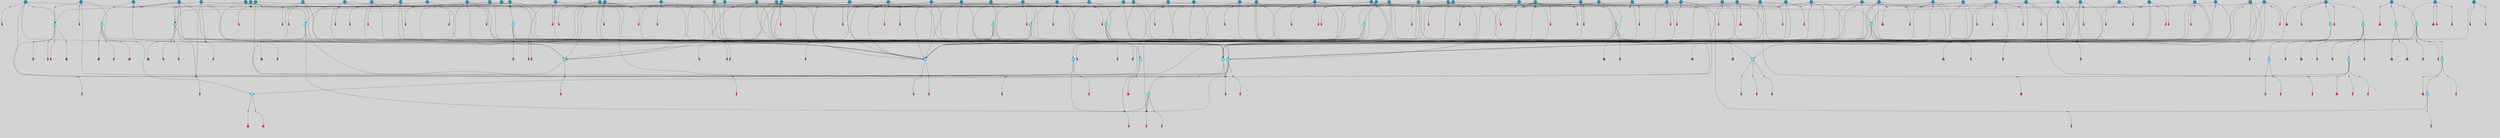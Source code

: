 // File exported with GEGELATI v1.3.1
// On the 2024-04-08 17:49:25
// With the File::TPGGraphDotExporter
digraph{
	graph[pad = "0.212, 0.055" bgcolor = lightgray]
	node[shape=circle style = filled label = ""]
		T3 [fillcolor="#66ddff"]
		T7 [fillcolor="#66ddff"]
		T9 [fillcolor="#66ddff"]
		T11 [fillcolor="#66ddff"]
		T54 [fillcolor="#66ddff"]
		T59 [fillcolor="#66ddff"]
		T82 [fillcolor="#66ddff"]
		T95 [fillcolor="#66ddff"]
		T176 [fillcolor="#66ddff"]
		T255 [fillcolor="#66ddff"]
		T267 [fillcolor="#66ddff"]
		T274 [fillcolor="#66ddff"]
		T300 [fillcolor="#66ddff"]
		T318 [fillcolor="#66ddff"]
		T319 [fillcolor="#66ddff"]
		T320 [fillcolor="#66ddff"]
		T321 [fillcolor="#66ddff"]
		T322 [fillcolor="#66ddff"]
		T323 [fillcolor="#1199bb"]
		T324 [fillcolor="#66ddff"]
		T344 [fillcolor="#1199bb"]
		T359 [fillcolor="#1199bb"]
		T383 [fillcolor="#66ddff"]
		T391 [fillcolor="#1199bb"]
		T429 [fillcolor="#1199bb"]
		T430 [fillcolor="#1199bb"]
		T432 [fillcolor="#66ddff"]
		T437 [fillcolor="#1199bb"]
		T440 [fillcolor="#1199bb"]
		T451 [fillcolor="#66ddff"]
		T497 [fillcolor="#1199bb"]
		T526 [fillcolor="#1199bb"]
		T537 [fillcolor="#1199bb"]
		T563 [fillcolor="#1199bb"]
		T569 [fillcolor="#66ddff"]
		T588 [fillcolor="#1199bb"]
		T590 [fillcolor="#1199bb"]
		T592 [fillcolor="#1199bb"]
		T594 [fillcolor="#1199bb"]
		T601 [fillcolor="#1199bb"]
		T608 [fillcolor="#1199bb"]
		T609 [fillcolor="#1199bb"]
		T615 [fillcolor="#1199bb"]
		T617 [fillcolor="#66ddff"]
		T620 [fillcolor="#1199bb"]
		T622 [fillcolor="#1199bb"]
		T628 [fillcolor="#1199bb"]
		T630 [fillcolor="#1199bb"]
		T631 [fillcolor="#1199bb"]
		T632 [fillcolor="#1199bb"]
		T633 [fillcolor="#1199bb"]
		T634 [fillcolor="#1199bb"]
		T640 [fillcolor="#1199bb"]
		T641 [fillcolor="#1199bb"]
		T645 [fillcolor="#1199bb"]
		T647 [fillcolor="#1199bb"]
		T648 [fillcolor="#1199bb"]
		T653 [fillcolor="#1199bb"]
		T656 [fillcolor="#1199bb"]
		T657 [fillcolor="#1199bb"]
		T658 [fillcolor="#1199bb"]
		T660 [fillcolor="#1199bb"]
		T662 [fillcolor="#1199bb"]
		T663 [fillcolor="#1199bb"]
		T664 [fillcolor="#1199bb"]
		T665 [fillcolor="#66ddff"]
		T666 [fillcolor="#66ddff"]
		T667 [fillcolor="#66ddff"]
		T668 [fillcolor="#66ddff"]
		T669 [fillcolor="#1199bb"]
		T670 [fillcolor="#1199bb"]
		T671 [fillcolor="#1199bb"]
		T672 [fillcolor="#1199bb"]
		T673 [fillcolor="#1199bb"]
		T674 [fillcolor="#1199bb"]
		T675 [fillcolor="#1199bb"]
		T676 [fillcolor="#1199bb"]
		T677 [fillcolor="#1199bb"]
		T678 [fillcolor="#1199bb"]
		T680 [fillcolor="#1199bb"]
		T682 [fillcolor="#1199bb"]
		T684 [fillcolor="#1199bb"]
		T685 [fillcolor="#1199bb"]
		T689 [fillcolor="#1199bb"]
		T690 [fillcolor="#1199bb"]
		T697 [fillcolor="#1199bb"]
		T698 [fillcolor="#1199bb"]
		T699 [fillcolor="#1199bb"]
		T700 [fillcolor="#1199bb"]
		T701 [fillcolor="#1199bb"]
		T703 [fillcolor="#1199bb"]
		T705 [fillcolor="#1199bb"]
		T706 [fillcolor="#1199bb"]
		T707 [fillcolor="#1199bb"]
		T708 [fillcolor="#1199bb"]
		T709 [fillcolor="#1199bb"]
		T710 [fillcolor="#1199bb"]
		T711 [fillcolor="#1199bb"]
		T712 [fillcolor="#1199bb"]
		T713 [fillcolor="#1199bb"]
		T714 [fillcolor="#1199bb"]
		T715 [fillcolor="#1199bb"]
		T716 [fillcolor="#1199bb"]
		T717 [fillcolor="#1199bb"]
		T718 [fillcolor="#1199bb"]
		P8335 [fillcolor="#cccccc" shape=point] //6|
		I8335 [shape=box style=invis label="6|1&2|6#1|7&#92;n10|7&2|0#1|5&#92;n9|4&0|1#2|2&#92;n8|6&0|0#1|0&#92;n"]
		P8335 -> I8335[style=invis]
		A6163 [fillcolor="#ff3366" shape=box margin=0.03 width=0 height=0 label="3"]
		T3 -> P8335 -> A6163
		P8336 [fillcolor="#cccccc" shape=point] //3|
		I8336 [shape=box style=invis label="7|6&2|4#0|2&#92;n10|3&2|7#1|4&#92;n11|6&0|4#0|1&#92;n7|1&0|0#2|6&#92;n7|6&0|3#2|6&#92;n4|0&2|6#0|1&#92;n4|4&2|5#0|2&#92;n4|6&0|4#2|7&#92;n10|0&2|3#1|5&#92;n2|6&0|5#0|2&#92;n1|0&2|3#0|7&#92;n1|6&2|0#0|5&#92;n6|2&0|1#0|7&#92;n9|2&0|3#2|7&#92;n5|3&0|6#0|6&#92;n1|7&2|5#2|3&#92;n8|1&2|7#0|6&#92;n1|0&2|5#2|1&#92;n7|1&2|2#2|5&#92;n7|4&2|6#0|3&#92;n"]
		P8336 -> I8336[style=invis]
		A6164 [fillcolor="#ff3366" shape=box margin=0.03 width=0 height=0 label="4"]
		T3 -> P8336 -> A6164
		P8337 [fillcolor="#cccccc" shape=point] //-3|
		I8337 [shape=box style=invis label="1|6&2|7#0|7&#92;n10|2&0|7#1|3&#92;n9|6&2|7#2|2&#92;n5|3&0|7#0|7&#92;n1|6&2|3#0|0&#92;n2|3&2|3#2|2&#92;n5|1&2|6#0|6&#92;n"]
		P8337 -> I8337[style=invis]
		A6165 [fillcolor="#ff3366" shape=box margin=0.03 width=0 height=0 label="7"]
		T7 -> P8337 -> A6165
		P8338 [fillcolor="#cccccc" shape=point] //5|
		I8338 [shape=box style=invis label="0|5&2|3#0|1&#92;n0|6&2|1#2|4&#92;n6|2&2|6#0|7&#92;n7|4&0|3#0|1&#92;n5|4&0|7#1|6&#92;n9|1&0|5#2|2&#92;n6|3&2|3#1|7&#92;n11|7&2|4#1|6&#92;n2|5&0|1#0|0&#92;n4|7&0|0#0|2&#92;n6|2&0|6#0|0&#92;n2|1&2|6#2|4&#92;n10|0&2|0#1|0&#92;n6|6&2|4#0|6&#92;n"]
		P8338 -> I8338[style=invis]
		A6166 [fillcolor="#ff3366" shape=box margin=0.03 width=0 height=0 label="8"]
		T7 -> P8338 -> A6166
		P8339 [fillcolor="#cccccc" shape=point] //-6|
		I8339 [shape=box style=invis label="11|1&0|7#2|0&#92;n10|4&0|1#1|0&#92;n4|3&2|4#2|1&#92;n0|5&2|0#0|0&#92;n6|1&0|0#0|3&#92;n8|2&2|0#0|4&#92;n11|4&2|0#1|6&#92;n7|0&2|6#2|3&#92;n5|3&2|6#2|0&#92;n2|0&2|0#0|4&#92;n"]
		P8339 -> I8339[style=invis]
		A6167 [fillcolor="#ff3366" shape=box margin=0.03 width=0 height=0 label="9"]
		T9 -> P8339 -> A6167
		P8340 [fillcolor="#cccccc" shape=point] //2|
		I8340 [shape=box style=invis label="6|3&2|7#1|4&#92;n8|6&0|0#2|5&#92;n2|1&0|2#0|3&#92;n8|7&0|6#0|4&#92;n2|1&2|0#0|1&#92;n0|0&2|2#2|3&#92;n6|6&0|7#2|1&#92;n6|1&0|7#2|6&#92;n5|4&2|7#0|4&#92;n0|3&0|4#2|0&#92;n11|0&2|0#2|5&#92;n4|5&2|5#2|4&#92;n5|7&0|6#0|4&#92;n9|7&2|5#0|3&#92;n5|4&2|1#0|3&#92;n5|3&0|1#1|7&#92;n0|4&0|3#2|5&#92;n"]
		P8340 -> I8340[style=invis]
		A6168 [fillcolor="#ff3366" shape=box margin=0.03 width=0 height=0 label="10"]
		T9 -> P8340 -> A6168
		P8341 [fillcolor="#cccccc" shape=point] //6|
		I8341 [shape=box style=invis label="3|0&2|7#2|2&#92;n3|2&0|4#2|5&#92;n5|1&0|2#1|0&#92;n8|7&0|1#2|0&#92;n8|5&0|3#0|6&#92;n0|2&0|2#2|3&#92;n1|5&2|5#0|5&#92;n5|6&0|6#0|7&#92;n6|7&0|0#2|6&#92;n1|2&2|3#0|0&#92;n7|7&2|3#0|4&#92;n0|7&2|7#0|6&#92;n1|0&2|2#2|7&#92;n4|4&0|1#0|0&#92;n"]
		P8341 -> I8341[style=invis]
		A6169 [fillcolor="#ff3366" shape=box margin=0.03 width=0 height=0 label="11"]
		T11 -> P8341 -> A6169
		P8342 [fillcolor="#cccccc" shape=point] //-4|
		I8342 [shape=box style=invis label="4|1&0|4#2|6&#92;n1|2&2|2#2|0&#92;n1|2&2|0#0|6&#92;n8|4&2|3#2|5&#92;n5|5&2|1#1|0&#92;n"]
		P8342 -> I8342[style=invis]
		A6170 [fillcolor="#ff3366" shape=box margin=0.03 width=0 height=0 label="12"]
		T11 -> P8342 -> A6170
		P8343 [fillcolor="#cccccc" shape=point] //8|
		I8343 [shape=box style=invis label="9|0&0|1#2|0&#92;n10|1&2|5#1|4&#92;n8|2&2|6#0|4&#92;n2|4&2|5#2|3&#92;n4|2&2|2#0|2&#92;n7|5&0|2#0|0&#92;n8|2&2|1#1|3&#92;n8|7&0|7#2|1&#92;n1|1&0|0#0|7&#92;n5|6&2|5#1|0&#92;n6|6&2|5#0|0&#92;n11|4&0|3#2|6&#92;n4|2&2|4#0|7&#92;n5|6&0|1#2|0&#92;n11|3&0|2#0|7&#92;n"]
		P8343 -> I8343[style=invis]
		A6171 [fillcolor="#ff3366" shape=box margin=0.03 width=0 height=0 label="6"]
		T54 -> P8343 -> A6171
		P8344 [fillcolor="#cccccc" shape=point] //5|
		I8344 [shape=box style=invis label="3|0&2|0#0|1&#92;n3|0&0|7#0|1&#92;n5|3&0|2#2|6&#92;n4|4&2|4#2|6&#92;n11|2&0|7#1|6&#92;n2|7&2|2#2|5&#92;n9|3&2|6#2|7&#92;n7|7&0|0#0|4&#92;n6|1&2|4#2|3&#92;n5|4&2|0#1|6&#92;n1|3&0|7#0|4&#92;n"]
		P8344 -> I8344[style=invis]
		A6172 [fillcolor="#ff3366" shape=box margin=0.03 width=0 height=0 label="7"]
		T54 -> P8344 -> A6172
		P8345 [fillcolor="#cccccc" shape=point] //-10|
		I8345 [shape=box style=invis label="3|6&0|0#0|4&#92;n4|1&2|4#0|1&#92;n5|1&0|1#0|4&#92;n5|5&2|6#0|5&#92;n6|5&0|6#0|3&#92;n11|1&2|0#0|1&#92;n0|7&2|0#0|3&#92;n1|2&0|6#0|1&#92;n8|0&0|4#2|0&#92;n0|4&0|7#2|7&#92;n7|0&2|7#1|3&#92;n3|1&0|5#2|5&#92;n5|1&0|4#0|3&#92;n2|2&0|2#0|0&#92;n8|3&0|1#0|7&#92;n3|0&0|3#0|5&#92;n7|2&0|5#2|0&#92;n6|3&2|7#1|5&#92;n4|7&2|7#2|1&#92;n"]
		P8345 -> I8345[style=invis]
		A6173 [fillcolor="#ff3366" shape=box margin=0.03 width=0 height=0 label="14"]
		T54 -> P8345 -> A6173
		T54 -> P8338
		P8346 [fillcolor="#cccccc" shape=point] //8|
		I8346 [shape=box style=invis label="9|0&0|1#2|0&#92;n10|1&2|5#1|4&#92;n8|2&2|6#0|4&#92;n4|5&0|3#0|1&#92;n2|4&2|5#2|3&#92;n4|2&2|2#0|2&#92;n7|5&0|2#0|0&#92;n8|2&2|1#1|3&#92;n8|7&0|7#2|1&#92;n1|1&0|0#0|7&#92;n5|6&2|5#1|0&#92;n6|3&2|5#0|0&#92;n11|4&0|3#2|6&#92;n1|2&2|4#0|7&#92;n5|6&0|1#2|0&#92;n11|3&0|2#0|7&#92;n"]
		P8346 -> I8346[style=invis]
		A6174 [fillcolor="#ff3366" shape=box margin=0.03 width=0 height=0 label="6"]
		T59 -> P8346 -> A6174
		T59 -> P8344
		T59 -> P8339
		T59 -> P8344
		P8347 [fillcolor="#cccccc" shape=point] //6|
		I8347 [shape=box style=invis label="7|0&2|5#1|2&#92;n10|6&2|1#1|3&#92;n7|5&0|2#0|7&#92;n10|7&0|1#1|5&#92;n4|6&2|5#0|5&#92;n4|4&0|7#2|7&#92;n"]
		P8347 -> I8347[style=invis]
		A6175 [fillcolor="#ff3366" shape=box margin=0.03 width=0 height=0 label="7"]
		T82 -> P8347 -> A6175
		P8348 [fillcolor="#cccccc" shape=point] //6|
		I8348 [shape=box style=invis label="0|5&2|3#0|1&#92;n0|6&2|1#2|4&#92;n9|1&0|5#2|2&#92;n7|4&0|3#0|1&#92;n5|4&0|7#1|6&#92;n2|5&0|1#0|0&#92;n6|3&2|3#1|7&#92;n11|7&2|4#1|6&#92;n6|2&2|6#0|1&#92;n4|7&0|0#0|2&#92;n6|2&0|6#0|0&#92;n9|1&2|6#2|4&#92;n10|0&2|0#1|0&#92;n6|6&2|4#0|6&#92;n"]
		P8348 -> I8348[style=invis]
		A6176 [fillcolor="#ff3366" shape=box margin=0.03 width=0 height=0 label="8"]
		T82 -> P8348 -> A6176
		T82 -> P8339
		P8349 [fillcolor="#cccccc" shape=point] //4|
		I8349 [shape=box style=invis label="4|3&0|6#0|3&#92;n5|7&2|3#2|2&#92;n5|6&0|7#1|2&#92;n1|4&2|6#0|3&#92;n8|4&2|1#2|5&#92;n9|5&2|4#1|4&#92;n2|4&0|5#0|7&#92;n10|0&0|6#1|3&#92;n3|0&0|6#0|2&#92;n2|7&2|7#2|6&#92;n5|2&0|5#1|5&#92;n10|4&2|5#1|7&#92;n4|0&0|4#2|4&#92;n11|1&0|4#2|6&#92;n10|6&2|0#1|4&#92;n9|7&0|3#1|4&#92;n4|5&2|7#0|6&#92;n11|5&2|6#2|3&#92;n0|3&0|5#0|1&#92;n"]
		P8349 -> I8349[style=invis]
		A6177 [fillcolor="#ff3366" shape=box margin=0.03 width=0 height=0 label="13"]
		T95 -> P8349 -> A6177
		P8350 [fillcolor="#cccccc" shape=point] //8|
		I8350 [shape=box style=invis label="9|7&0|5#2|5&#92;n3|3&2|3#0|2&#92;n9|5&2|2#1|0&#92;n2|3&0|6#0|3&#92;n4|4&2|5#2|7&#92;n11|3&2|0#1|5&#92;n6|6&2|1#2|2&#92;n4|6&0|1#2|2&#92;n2|5&2|7#2|2&#92;n7|7&2|2#2|3&#92;n6|5&0|3#2|6&#92;n6|7&0|6#0|2&#92;n"]
		P8350 -> I8350[style=invis]
		A6178 [fillcolor="#ff3366" shape=box margin=0.03 width=0 height=0 label="14"]
		T95 -> P8350 -> A6178
		P8351 [fillcolor="#cccccc" shape=point] //2|
		I8351 [shape=box style=invis label="4|1&0|4#2|6&#92;n5|5&2|1#1|0&#92;n1|0&2|0#0|6&#92;n8|4&2|3#2|5&#92;n"]
		P8351 -> I8351[style=invis]
		T95 -> P8351 -> T11
		P8352 [fillcolor="#cccccc" shape=point] //-9|
		I8352 [shape=box style=invis label="2|0&2|0#2|1&#92;n4|4&2|4#2|6&#92;n9|1&0|3#1|7&#92;n5|3&0|2#2|6&#92;n2|7&2|2#2|5&#92;n5|4&2|0#1|6&#92;n3|0&0|7#0|1&#92;n1|3&0|7#0|4&#92;n11|6&2|2#0|7&#92;n7|7&0|0#0|4&#92;n11|0&0|7#1|6&#92;n9|3&2|6#2|7&#92;n"]
		P8352 -> I8352[style=invis]
		A6179 [fillcolor="#ff3366" shape=box margin=0.03 width=0 height=0 label="7"]
		T95 -> P8352 -> A6179
		P8353 [fillcolor="#cccccc" shape=point] //-8|
		I8353 [shape=box style=invis label="7|5&0|4#2|4&#92;n"]
		P8353 -> I8353[style=invis]
		A6180 [fillcolor="#ff3366" shape=box margin=0.03 width=0 height=0 label="3"]
		T95 -> P8353 -> A6180
		P8354 [fillcolor="#cccccc" shape=point] //3|
		I8354 [shape=box style=invis label="4|7&0|7#2|7&#92;n11|5&2|6#0|2&#92;n5|5&2|6#2|0&#92;n3|2&0|6#0|3&#92;n10|2&2|5#1|5&#92;n9|4&2|3#1|5&#92;n2|5&2|7#2|4&#92;n11|3&2|5#1|0&#92;n7|0&0|7#2|1&#92;n1|2&0|5#0|1&#92;n"]
		P8354 -> I8354[style=invis]
		A6181 [fillcolor="#ff3366" shape=box margin=0.03 width=0 height=0 label="5"]
		T176 -> P8354 -> A6181
		P8355 [fillcolor="#cccccc" shape=point] //2|
		I8355 [shape=box style=invis label="7|1&0|6#0|1&#92;n5|2&2|5#1|6&#92;n10|1&2|1#1|1&#92;n4|7&0|4#2|2&#92;n11|7&0|4#2|7&#92;n5|0&0|5#1|7&#92;n8|2&0|5#2|4&#92;n10|0&2|6#1|6&#92;n5|1&0|1#2|3&#92;n1|6&2|0#0|1&#92;n9|6&2|2#1|4&#92;n3|4&2|3#0|0&#92;n10|1&0|1#1|0&#92;n2|2&0|1#2|1&#92;n3|1&2|7#0|3&#92;n"]
		P8355 -> I8355[style=invis]
		A6182 [fillcolor="#ff3366" shape=box margin=0.03 width=0 height=0 label="10"]
		T176 -> P8355 -> A6182
		P8356 [fillcolor="#cccccc" shape=point] //-1|
		I8356 [shape=box style=invis label="1|7&2|1#0|6&#92;n8|1&2|3#0|5&#92;n10|6&2|7#1|0&#92;n1|7&2|5#0|2&#92;n0|3&0|3#2|2&#92;n3|5&0|1#0|0&#92;n3|5&0|2#0|3&#92;n1|5&2|0#0|4&#92;n5|7&2|2#2|5&#92;n4|0&2|3#0|3&#92;n"]
		P8356 -> I8356[style=invis]
		T176 -> P8356 -> T3
		P8357 [fillcolor="#cccccc" shape=point] //-3|
		I8357 [shape=box style=invis label="6|3&2|4#1|4&#92;n5|3&0|1#1|7&#92;n2|1&0|2#2|3&#92;n8|7&0|6#0|4&#92;n2|1&2|0#0|1&#92;n0|0&2|2#2|3&#92;n6|1&0|7#2|6&#92;n5|7&0|2#0|4&#92;n0|3&0|4#2|0&#92;n11|0&2|0#2|5&#92;n6|0&2|0#1|4&#92;n8|6&0|2#2|5&#92;n5|4&2|1#0|3&#92;n9|7&2|5#0|3&#92;n5|4&2|7#0|4&#92;n"]
		P8357 -> I8357[style=invis]
		A6183 [fillcolor="#ff3366" shape=box margin=0.03 width=0 height=0 label="10"]
		T176 -> P8357 -> A6183
		P8358 [fillcolor="#cccccc" shape=point] //4|
		I8358 [shape=box style=invis label="7|1&0|6#0|1&#92;n5|2&2|5#1|6&#92;n10|1&2|1#1|1&#92;n9|6&2|2#1|4&#92;n4|7&0|4#2|2&#92;n9|6&0|4#1|1&#92;n10|0&2|6#1|6&#92;n5|1&0|1#2|3&#92;n1|6&2|0#0|1&#92;n8|2&0|5#2|4&#92;n3|4&2|3#0|0&#92;n10|1&0|5#1|0&#92;n2|2&0|1#2|1&#92;n3|1&2|7#0|3&#92;n"]
		P8358 -> I8358[style=invis]
		A6184 [fillcolor="#ff3366" shape=box margin=0.03 width=0 height=0 label="10"]
		T176 -> P8358 -> A6184
		T255 -> P8356
		P8359 [fillcolor="#cccccc" shape=point] //-9|
		I8359 [shape=box style=invis label="7|1&0|0#2|6&#92;n1|6&0|4#2|7&#92;n7|6&2|4#0|2&#92;n10|7&2|1#1|3&#92;n7|6&0|3#2|6&#92;n4|0&2|2#2|1&#92;n1|0&0|5#2|3&#92;n6|1&2|6#1|1&#92;n7|4&2|6#1|0&#92;n9|5&0|1#0|2&#92;n9|2&0|3#0|7&#92;n6|0&2|7#0|6&#92;n10|5&2|3#1|5&#92;n10|0&2|7#1|4&#92;n1|0&2|3#0|7&#92;n5|2&0|6#0|6&#92;n2|6&0|1#0|2&#92;n7|4&2|5#0|3&#92;n3|6&2|4#0|5&#92;n1|6&2|0#0|5&#92;n"]
		P8359 -> I8359[style=invis]
		A6185 [fillcolor="#ff3366" shape=box margin=0.03 width=0 height=0 label="4"]
		T255 -> P8359 -> A6185
		P8360 [fillcolor="#cccccc" shape=point] //7|
		I8360 [shape=box style=invis label="9|6&2|6#1|3&#92;n9|7&2|0#1|7&#92;n3|0&2|0#0|0&#92;n1|6&0|0#0|4&#92;n7|4&0|3#0|1&#92;n"]
		P8360 -> I8360[style=invis]
		A6186 [fillcolor="#ff3366" shape=box margin=0.03 width=0 height=0 label="12"]
		T255 -> P8360 -> A6186
		P8361 [fillcolor="#cccccc" shape=point] //-9|
		I8361 [shape=box style=invis label="11|5&0|0#2|6&#92;n8|5&2|3#2|1&#92;n7|1&0|6#1|3&#92;n11|4&0|2#0|1&#92;n9|0&2|7#1|6&#92;n10|1&0|3#1|6&#92;n0|3&0|4#2|5&#92;n5|7&2|3#1|6&#92;n2|0&2|1#0|7&#92;n"]
		P8361 -> I8361[style=invis]
		A6187 [fillcolor="#ff3366" shape=box margin=0.03 width=0 height=0 label="2"]
		T255 -> P8361 -> A6187
		P8362 [fillcolor="#cccccc" shape=point] //-7|
		I8362 [shape=box style=invis label="9|1&2|7#2|1&#92;n7|0&2|0#2|7&#92;n2|3&2|3#2|2&#92;n8|5&2|1#0|3&#92;n5|5&0|7#0|1&#92;n1|6&2|7#0|7&#92;n10|2&0|7#1|3&#92;n6|4&2|2#2|4&#92;n0|6&2|5#0|2&#92;n"]
		P8362 -> I8362[style=invis]
		A6188 [fillcolor="#ff3366" shape=box margin=0.03 width=0 height=0 label="7"]
		T255 -> P8362 -> A6188
		P8363 [fillcolor="#cccccc" shape=point] //-9|
		I8363 [shape=box style=invis label="4|7&2|6#0|5&#92;n11|3&0|2#2|6&#92;n10|2&2|4#1|6&#92;n3|0&2|6#2|7&#92;n4|3&0|5#0|7&#92;n2|3&0|7#0|7&#92;n10|6&0|7#1|5&#92;n10|1&2|2#1|1&#92;n1|7&0|3#2|6&#92;n"]
		P8363 -> I8363[style=invis]
		A6189 [fillcolor="#ff3366" shape=box margin=0.03 width=0 height=0 label="4"]
		T267 -> P8363 -> A6189
		T267 -> P8344
		P8364 [fillcolor="#cccccc" shape=point] //-10|
		I8364 [shape=box style=invis label="4|2&2|0#2|4&#92;n7|3&2|7#0|0&#92;n11|5&2|2#0|2&#92;n9|6&2|3#0|1&#92;n0|0&2|2#0|5&#92;n2|3&2|1#2|0&#92;n"]
		P8364 -> I8364[style=invis]
		A6190 [fillcolor="#ff3366" shape=box margin=0.03 width=0 height=0 label="2"]
		T267 -> P8364 -> A6190
		P8365 [fillcolor="#cccccc" shape=point] //-2|
		I8365 [shape=box style=invis label="5|2&2|0#2|4&#92;n9|1&2|3#0|1&#92;n3|6&2|5#2|7&#92;n7|0&2|1#0|4&#92;n1|2&0|3#0|5&#92;n7|3&2|7#0|0&#92;n"]
		P8365 -> I8365[style=invis]
		A6191 [fillcolor="#ff3366" shape=box margin=0.03 width=0 height=0 label="2"]
		T267 -> P8365 -> A6191
		P8366 [fillcolor="#cccccc" shape=point] //-9|
		I8366 [shape=box style=invis label="4|1&0|4#2|6&#92;n11|0&2|0#0|6&#92;n8|4&2|3#2|5&#92;n6|0&0|3#0|1&#92;n"]
		P8366 -> I8366[style=invis]
		T267 -> P8366 -> T11
		T274 -> P8356
		P8367 [fillcolor="#cccccc" shape=point] //-2|
		I8367 [shape=box style=invis label="7|1&0|0#2|6&#92;n5|2&0|6#0|6&#92;n7|6&2|4#0|2&#92;n10|7&2|1#1|3&#92;n7|6&0|3#2|6&#92;n4|0&2|2#2|1&#92;n1|0&0|5#2|3&#92;n6|1&2|6#1|1&#92;n7|4&2|6#1|0&#92;n7|4&2|5#0|3&#92;n9|2&0|3#0|7&#92;n6|0&2|7#0|7&#92;n10|5&2|3#1|5&#92;n10|0&2|7#1|4&#92;n1|0&2|3#0|7&#92;n1|6&0|1#2|7&#92;n2|6&0|1#0|2&#92;n9|5&0|1#0|2&#92;n3|6&2|4#0|5&#92;n1|6&2|0#0|5&#92;n"]
		P8367 -> I8367[style=invis]
		A6192 [fillcolor="#ff3366" shape=box margin=0.03 width=0 height=0 label="4"]
		T274 -> P8367 -> A6192
		T274 -> P8362
		P8368 [fillcolor="#cccccc" shape=point] //9|
		I8368 [shape=box style=invis label="2|3&0|1#0|2&#92;n1|6&0|2#2|7&#92;n6|0&2|7#0|6&#92;n10|7&2|1#1|3&#92;n7|4&2|6#1|0&#92;n1|1&0|5#2|3&#92;n4|0&2|2#2|1&#92;n6|1&2|6#1|1&#92;n7|6&0|3#2|6&#92;n9|5&0|1#0|2&#92;n9|2&0|3#0|7&#92;n7|6&0|4#0|2&#92;n10|5&2|3#1|5&#92;n10|0&2|7#1|4&#92;n1|0&2|3#0|7&#92;n5|2&0|6#0|6&#92;n7|1&0|0#2|6&#92;n7|4&2|5#0|3&#92;n3|6&2|4#0|5&#92;n1|6&2|0#0|5&#92;n"]
		P8368 -> I8368[style=invis]
		A6193 [fillcolor="#ff3366" shape=box margin=0.03 width=0 height=0 label="4"]
		T274 -> P8368 -> A6193
		P8369 [fillcolor="#cccccc" shape=point] //-2|
		I8369 [shape=box style=invis label="8|4&2|1#2|5&#92;n4|1&2|7#2|1&#92;n5|7&2|3#2|2&#92;n10|4&2|5#1|7&#92;n10|0&2|6#1|3&#92;n4|5&2|7#0|6&#92;n9|5&2|4#0|4&#92;n2|4&0|5#0|7&#92;n11|1&2|4#2|6&#92;n1|4&2|6#0|3&#92;n2|7&2|7#2|6&#92;n3|0&0|6#0|2&#92;n4|0&0|4#2|4&#92;n4|4&2|6#0|7&#92;n10|6&2|0#1|4&#92;n9|7&0|3#1|4&#92;n5|6&0|7#1|2&#92;n11|5&2|6#0|3&#92;n0|3&0|5#0|1&#92;n"]
		P8369 -> I8369[style=invis]
		T274 -> P8369 -> T9
		P8370 [fillcolor="#cccccc" shape=point] //-2|
		I8370 [shape=box style=invis label="8|4&2|1#2|5&#92;n5|7&2|3#1|2&#92;n10|4&2|5#1|7&#92;n10|0&2|6#1|3&#92;n11|1&2|4#2|6&#92;n9|5&2|4#0|4&#92;n2|4&0|5#0|7&#92;n4|5&2|7#0|6&#92;n1|4&2|6#0|3&#92;n2|7&2|7#2|6&#92;n3|0&0|6#0|2&#92;n0|7&0|5#0|1&#92;n0|4&2|1#0|0&#92;n4|4&2|6#0|7&#92;n7|2&2|6#2|6&#92;n11|5&2|6#0|3&#92;n9|7&0|3#1|4&#92;n5|6&0|7#1|2&#92;n10|6&2|0#1|4&#92;n4|0&0|4#2|4&#92;n"]
		P8370 -> I8370[style=invis]
		T300 -> P8370 -> T59
		P8371 [fillcolor="#cccccc" shape=point] //10|
		I8371 [shape=box style=invis label="2|6&2|4#0|0&#92;n1|7&2|3#0|6&#92;n3|5&2|2#0|3&#92;n10|3&0|4#1|4&#92;n7|1&0|4#2|6&#92;n10|2&0|3#1|7&#92;n9|5&2|0#0|4&#92;n4|0&0|3#2|7&#92;n11|4&2|6#1|2&#92;n5|4&2|7#0|2&#92;n4|5&2|7#2|1&#92;n6|5&0|7#2|1&#92;n5|3&2|3#1|6&#92;n10|7&2|0#1|2&#92;n"]
		P8371 -> I8371[style=invis]
		A6194 [fillcolor="#ff3366" shape=box margin=0.03 width=0 height=0 label="5"]
		T300 -> P8371 -> A6194
		T300 -> P8363
		P8372 [fillcolor="#cccccc" shape=point] //-4|
		I8372 [shape=box style=invis label="4|1&0|4#2|6&#92;n1|2&2|2#2|0&#92;n1|2&2|0#0|6&#92;n8|4&2|3#2|5&#92;n5|5&2|1#1|0&#92;n"]
		P8372 -> I8372[style=invis]
		A6195 [fillcolor="#ff3366" shape=box margin=0.03 width=0 height=0 label="12"]
		T321 -> P8372 -> A6195
		P8373 [fillcolor="#cccccc" shape=point] //6|
		I8373 [shape=box style=invis label="3|0&2|7#2|2&#92;n3|2&0|4#2|5&#92;n5|1&0|2#1|0&#92;n8|7&0|1#2|0&#92;n8|5&0|3#0|6&#92;n0|2&0|2#2|3&#92;n1|5&2|5#0|5&#92;n5|6&0|6#0|7&#92;n6|7&0|0#2|6&#92;n1|2&2|3#0|0&#92;n7|7&2|3#0|4&#92;n0|7&2|7#0|6&#92;n1|0&2|2#2|7&#92;n4|4&0|1#0|0&#92;n"]
		P8373 -> I8373[style=invis]
		A6196 [fillcolor="#ff3366" shape=box margin=0.03 width=0 height=0 label="11"]
		T321 -> P8373 -> A6196
		P8374 [fillcolor="#cccccc" shape=point] //2|
		I8374 [shape=box style=invis label="4|1&0|4#2|6&#92;n5|5&2|1#1|0&#92;n1|0&2|0#0|6&#92;n8|4&2|3#2|5&#92;n"]
		P8374 -> I8374[style=invis]
		T323 -> P8374 -> T321
		P8375 [fillcolor="#cccccc" shape=point] //-3|
		I8375 [shape=box style=invis label="8|1&2|3#0|5&#92;n0|6&0|5#0|5&#92;n3|7&2|1#0|6&#92;n3|5&0|1#0|0&#92;n9|5&2|0#0|4&#92;n3|5&0|2#0|3&#92;n10|6&2|4#1|0&#92;n9|4&2|7#2|6&#92;n1|7&2|5#2|2&#92;n"]
		P8375 -> I8375[style=invis]
		A6197 [fillcolor="#ff3366" shape=box margin=0.03 width=0 height=0 label="5"]
		T318 -> P8375 -> A6197
		P8376 [fillcolor="#cccccc" shape=point] //0|
		I8376 [shape=box style=invis label="2|5&0|1#0|6&#92;n6|1&2|2#2|7&#92;n8|0&0|3#1|4&#92;n4|3&2|5#2|4&#92;n8|1&2|4#0|0&#92;n6|6&0|1#2|6&#92;n11|7&2|4#2|5&#92;n6|2&2|4#0|2&#92;n8|5&2|4#2|4&#92;n2|1&2|1#2|2&#92;n2|7&2|5#2|6&#92;n9|7&0|5#0|4&#92;n1|2&0|5#2|6&#92;n4|2&2|3#2|7&#92;n3|3&2|1#0|2&#92;n"]
		P8376 -> I8376[style=invis]
		A6198 [fillcolor="#ff3366" shape=box margin=0.03 width=0 height=0 label="5"]
		T318 -> P8376 -> A6198
		P8377 [fillcolor="#cccccc" shape=point] //-2|
		I8377 [shape=box style=invis label="11|7&2|0#1|7&#92;n4|3&0|1#2|5&#92;n0|4&2|4#2|7&#92;n1|6&0|0#0|4&#92;n4|0&0|0#0|5&#92;n0|6&2|3#2|0&#92;n9|6&2|5#1|3&#92;n0|7&2|1#2|5&#92;n4|4&0|5#0|1&#92;n10|4&0|0#1|0&#92;n"]
		P8377 -> I8377[style=invis]
		A6199 [fillcolor="#ff3366" shape=box margin=0.03 width=0 height=0 label="12"]
		T323 -> P8377 -> A6199
		P8378 [fillcolor="#cccccc" shape=point] //5|
		I8378 [shape=box style=invis label="8|1&2|6#0|6&#92;n3|0&0|7#0|1&#92;n11|3&0|2#2|6&#92;n4|4&2|4#2|6&#92;n11|2&0|7#1|6&#92;n2|7&2|2#2|5&#92;n7|7&0|0#0|4&#92;n6|1&2|4#2|3&#92;n5|4&2|0#1|6&#92;n3|0&2|0#0|1&#92;n1|3&0|7#0|4&#92;n"]
		P8378 -> I8378[style=invis]
		A6200 [fillcolor="#ff3366" shape=box margin=0.03 width=0 height=0 label="7"]
		T319 -> P8378 -> A6200
		P8379 [fillcolor="#cccccc" shape=point] //7|
		I8379 [shape=box style=invis label="7|0&2|1#2|0&#92;n9|7&2|1#1|7&#92;n8|2&0|1#1|0&#92;n6|6&0|2#1|1&#92;n2|2&0|5#0|0&#92;n5|7&0|0#2|1&#92;n5|1&2|5#1|5&#92;n4|7&2|4#2|3&#92;n10|5&2|2#1|5&#92;n1|3&2|2#2|0&#92;n10|2&2|6#1|5&#92;n"]
		P8379 -> I8379[style=invis]
		A6201 [fillcolor="#ff3366" shape=box margin=0.03 width=0 height=0 label="1"]
		T319 -> P8379 -> A6201
		P8380 [fillcolor="#cccccc" shape=point] //-2|
		I8380 [shape=box style=invis label="4|1&0|4#0|3&#92;n4|2&0|5#2|0&#92;n5|5&2|6#0|5&#92;n1|4&0|1#0|2&#92;n6|3&2|7#1|5&#92;n0|4&2|0#0|3&#92;n8|5&2|5#1|2&#92;n10|7&2|7#1|1&#92;n3|4&0|0#2|1&#92;n3|6&2|5#2|5&#92;n8|3&0|1#0|7&#92;n10|0&2|7#1|3&#92;n4|1&2|4#0|1&#92;n9|3&2|0#0|4&#92;n3|6&2|0#0|4&#92;n1|2&0|6#2|1&#92;n4|0&2|1#2|2&#92;n"]
		P8380 -> I8380[style=invis]
		A6202 [fillcolor="#ff3366" shape=box margin=0.03 width=0 height=0 label="14"]
		T320 -> P8380 -> A6202
		P8381 [fillcolor="#cccccc" shape=point] //-3|
		I8381 [shape=box style=invis label="3|7&0|0#0|2&#92;n11|5&0|1#1|1&#92;n4|1&0|6#2|6&#92;n4|0&0|1#0|5&#92;n"]
		P8381 -> I8381[style=invis]
		T319 -> P8381 -> T320
		P8382 [fillcolor="#cccccc" shape=point] //-3|
		I8382 [shape=box style=invis label="1|6&2|7#0|7&#92;n10|2&0|7#1|3&#92;n9|6&2|7#2|2&#92;n5|3&0|7#0|7&#92;n1|6&2|3#0|0&#92;n2|3&2|3#2|2&#92;n5|1&2|6#0|6&#92;n"]
		P8382 -> I8382[style=invis]
		A6203 [fillcolor="#ff3366" shape=box margin=0.03 width=0 height=0 label="7"]
		T322 -> P8382 -> A6203
		P8383 [fillcolor="#cccccc" shape=point] //-3|
		I8383 [shape=box style=invis label="7|2&2|4#0|2&#92;n4|1&2|6#0|1&#92;n11|6&0|4#0|1&#92;n7|1&0|0#2|6&#92;n6|2&0|1#0|7&#92;n10|3&2|7#1|4&#92;n3|5&2|3#0|1&#92;n4|4&2|5#0|2&#92;n4|6&0|4#2|7&#92;n2|5&0|5#0|2&#92;n10|0&2|3#1|4&#92;n0|1&2|7#0|6&#92;n7|6&0|3#2|6&#92;n1|3&0|6#2|0&#92;n5|3&0|6#0|6&#92;n1|4&2|5#2|3&#92;n1|6&2|0#0|5&#92;n9|2&0|3#2|7&#92;n7|1&2|2#2|5&#92;n"]
		P8383 -> I8383[style=invis]
		T323 -> P8383 -> T319
		P8384 [fillcolor="#cccccc" shape=point] //1|
		I8384 [shape=box style=invis label="5|1&0|6#2|7&#92;n2|4&0|4#2|2&#92;n0|6&0|5#0|4&#92;n10|6&2|5#1|6&#92;n9|3&0|1#1|7&#92;n10|3&2|2#1|0&#92;n5|0&0|0#2|1&#92;n11|3&2|3#1|5&#92;n10|3&0|1#1|0&#92;n2|4&0|1#0|1&#92;n0|2&0|3#2|4&#92;n9|2&2|1#2|5&#92;n11|7&2|6#2|6&#92;n"]
		P8384 -> I8384[style=invis]
		T320 -> P8384 -> T322
		P8385 [fillcolor="#cccccc" shape=point] //5|
		I8385 [shape=box style=invis label="0|5&2|3#0|1&#92;n0|6&2|1#2|4&#92;n6|2&2|6#0|7&#92;n7|4&0|3#0|1&#92;n5|4&0|7#1|6&#92;n9|1&0|5#2|2&#92;n6|3&2|3#1|7&#92;n11|7&2|4#1|6&#92;n2|5&0|1#0|0&#92;n4|7&0|0#0|2&#92;n6|2&0|6#0|0&#92;n2|1&2|6#2|4&#92;n10|0&2|0#1|0&#92;n6|6&2|4#0|6&#92;n"]
		P8385 -> I8385[style=invis]
		A6204 [fillcolor="#ff3366" shape=box margin=0.03 width=0 height=0 label="8"]
		T322 -> P8385 -> A6204
		P8386 [fillcolor="#cccccc" shape=point] //5|
		I8386 [shape=box style=invis label="3|0&2|0#0|1&#92;n3|0&0|7#0|1&#92;n5|3&0|2#2|6&#92;n4|4&2|4#2|6&#92;n11|2&0|7#1|6&#92;n2|7&2|2#2|5&#92;n9|3&2|6#2|7&#92;n7|7&0|0#0|4&#92;n6|1&2|4#2|3&#92;n5|4&2|0#1|6&#92;n1|3&0|7#0|4&#92;n"]
		P8386 -> I8386[style=invis]
		A6205 [fillcolor="#ff3366" shape=box margin=0.03 width=0 height=0 label="7"]
		T320 -> P8386 -> A6205
		P8387 [fillcolor="#cccccc" shape=point] //5|
		I8387 [shape=box style=invis label="10|4&2|6#1|2&#92;n8|4&0|1#1|0&#92;n0|4&2|6#0|0&#92;n8|4&2|5#2|1&#92;n7|5&2|5#1|0&#92;n3|6&0|6#2|2&#92;n1|7&0|7#0|5&#92;n2|0&0|7#2|4&#92;n9|4&2|6#2|7&#92;n2|6&2|2#0|0&#92;n11|7&2|7#0|7&#92;n5|5&0|0#0|1&#92;n10|1&0|0#1|0&#92;n7|3&0|1#2|5&#92;n9|2&2|7#1|5&#92;n9|0&2|5#1|2&#92;n1|6&2|4#2|2&#92;n3|3&2|2#0|7&#92;n1|6&2|0#0|0&#92;n6|4&2|6#1|0&#92;n"]
		P8387 -> I8387[style=invis]
		A6206 [fillcolor="#ff3366" shape=box margin=0.03 width=0 height=0 label="1"]
		T319 -> P8387 -> A6206
		P8388 [fillcolor="#cccccc" shape=point] //7|
		I8388 [shape=box style=invis label="6|1&2|6#2|7&#92;n7|0&2|4#2|3&#92;n3|3&0|7#0|6&#92;n5|4&0|2#2|4&#92;n8|5&2|6#2|7&#92;n0|0&2|3#0|3&#92;n5|4&2|4#2|6&#92;n"]
		P8388 -> I8388[style=invis]
		T319 -> P8388 -> T318
		P8389 [fillcolor="#cccccc" shape=point] //7|
		I8389 [shape=box style=invis label="0|2&2|4#2|6&#92;n5|3&0|6#0|1&#92;n4|7&2|6#0|5&#92;n7|6&0|7#0|5&#92;n10|7&2|2#1|1&#92;n"]
		P8389 -> I8389[style=invis]
		A6207 [fillcolor="#ff3366" shape=box margin=0.03 width=0 height=0 label="4"]
		T318 -> P8389 -> A6207
		P8390 [fillcolor="#cccccc" shape=point] //7|
		I8390 [shape=box style=invis label="10|5&0|0#1|2&#92;n1|0&2|4#0|5&#92;n8|2&0|2#0|6&#92;n2|2&0|6#0|1&#92;n"]
		P8390 -> I8390[style=invis]
		T324 -> P8390 -> T7
		P8391 [fillcolor="#cccccc" shape=point] //8|
		I8391 [shape=box style=invis label="8|1&2|3#2|5&#92;n10|4&2|5#1|5&#92;n10|7&0|4#1|6&#92;n7|0&0|7#2|1&#92;n2|6&2|7#2|4&#92;n11|3&2|4#1|0&#92;n5|3&2|6#2|0&#92;n9|4&2|3#1|5&#92;n"]
		P8391 -> I8391[style=invis]
		A6208 [fillcolor="#ff3366" shape=box margin=0.03 width=0 height=0 label="5"]
		T324 -> P8391 -> A6208
		T324 -> P8356
		P8392 [fillcolor="#cccccc" shape=point] //9|
		I8392 [shape=box style=invis label="11|0&2|0#1|1&#92;n3|6&0|6#0|0&#92;n1|4&0|0#2|4&#92;n7|5&2|2#1|3&#92;n11|7&2|6#1|7&#92;n5|2&0|6#1|5&#92;n9|5&0|6#0|3&#92;n2|2&2|7#0|5&#92;n9|3&2|2#2|0&#92;n11|0&2|7#0|1&#92;n1|1&2|0#0|1&#92;n6|6&0|6#1|2&#92;n9|7&0|1#0|3&#92;n2|0&2|4#2|5&#92;n2|4&2|2#0|0&#92;n6|1&2|1#1|7&#92;n10|7&2|5#1|6&#92;n11|5&2|7#2|4&#92;n"]
		P8392 -> I8392[style=invis]
		A6209 [fillcolor="#ff3366" shape=box margin=0.03 width=0 height=0 label="1"]
		T324 -> P8392 -> A6209
		P8393 [fillcolor="#cccccc" shape=point] //-6|
		I8393 [shape=box style=invis label="8|2&2|0#0|4&#92;n10|4&0|1#1|0&#92;n4|3&2|4#2|1&#92;n0|5&2|0#0|0&#92;n11|1&0|7#2|0&#92;n11|4&2|0#1|6&#92;n7|0&0|6#2|3&#92;n7|4&0|2#2|4&#92;n5|3&2|6#2|0&#92;n2|0&2|0#0|4&#92;n"]
		P8393 -> I8393[style=invis]
		T324 -> P8393 -> T82
		P8394 [fillcolor="#cccccc" shape=point] //-2|
		I8394 [shape=box style=invis label="2|5&0|2#0|2&#92;n0|0&2|5#2|5&#92;n7|3&2|2#2|3&#92;n3|5&2|1#2|5&#92;n9|4&2|0#2|5&#92;n7|2&2|0#1|4&#92;n5|4&0|5#2|4&#92;n7|3&2|1#2|5&#92;n5|1&0|4#0|6&#92;n1|7&2|4#0|1&#92;n11|6&0|0#0|1&#92;n9|0&0|1#2|5&#92;n4|4&2|5#0|2&#92;n8|1&2|7#2|0&#92;n4|5&0|2#0|1&#92;n"]
		P8394 -> I8394[style=invis]
		A6210 [fillcolor="#ff3366" shape=box margin=0.03 width=0 height=0 label="4"]
		T344 -> P8394 -> A6210
		P8395 [fillcolor="#cccccc" shape=point] //-2|
		I8395 [shape=box style=invis label="2|4&0|3#2|2&#92;n11|7&2|3#2|6&#92;n3|4&2|7#0|1&#92;n7|1&2|0#0|0&#92;n10|3&0|5#1|5&#92;n10|2&0|7#1|7&#92;n0|2&0|3#2|6&#92;n9|3&0|7#2|1&#92;n4|1&0|5#2|4&#92;n8|5&2|3#2|0&#92;n10|7&0|4#1|7&#92;n0|1&2|4#0|3&#92;n11|7&2|7#2|3&#92;n3|3&0|2#2|7&#92;n8|0&0|4#0|1&#92;n6|4&2|5#2|3&#92;n7|6&0|4#1|6&#92;n7|3&2|0#0|6&#92;n"]
		P8395 -> I8395[style=invis]
		A6211 [fillcolor="#ff3366" shape=box margin=0.03 width=0 height=0 label="4"]
		T344 -> P8395 -> A6211
		P8396 [fillcolor="#cccccc" shape=point] //-2|
		I8396 [shape=box style=invis label="6|4&2|6#1|7&#92;n4|6&0|1#2|5&#92;n1|4&2|5#0|4&#92;n4|3&2|0#0|1&#92;n0|0&2|7#2|7&#92;n7|7&0|5#2|3&#92;n2|2&2|1#2|6&#92;n7|4&2|7#0|7&#92;n5|0&2|1#0|2&#92;n10|0&0|4#1|2&#92;n4|4&0|7#0|0&#92;n6|7&0|2#0|1&#92;n2|1&2|3#0|0&#92;n"]
		P8396 -> I8396[style=invis]
		T344 -> P8396 -> T255
		P8397 [fillcolor="#cccccc" shape=point] //9|
		I8397 [shape=box style=invis label="7|5&2|6#2|2&#92;n1|7&0|1#2|3&#92;n2|0&2|0#2|4&#92;n6|4&0|4#1|6&#92;n10|3&2|4#1|6&#92;n"]
		P8397 -> I8397[style=invis]
		T359 -> P8397 -> T300
		P8398 [fillcolor="#cccccc" shape=point] //5|
		I8398 [shape=box style=invis label="8|2&2|2#0|5&#92;n9|7&2|0#2|4&#92;n10|5&2|6#1|3&#92;n5|0&0|7#1|5&#92;n4|1&0|4#0|3&#92;n2|6&0|1#2|6&#92;n4|7&2|4#0|3&#92;n2|2&0|3#2|0&#92;n6|2&2|2#2|1&#92;n7|6&2|5#0|7&#92;n1|0&2|1#0|5&#92;n"]
		P8398 -> I8398[style=invis]
		T359 -> P8398 -> T54
		P8399 [fillcolor="#cccccc" shape=point] //7|
		I8399 [shape=box style=invis label="7|0&2|1#2|0&#92;n9|7&2|1#1|7&#92;n8|2&0|1#1|0&#92;n6|6&0|2#1|1&#92;n2|2&0|5#0|0&#92;n5|7&0|0#2|1&#92;n5|1&2|5#1|5&#92;n4|7&2|4#2|3&#92;n10|5&2|2#1|5&#92;n1|3&2|2#2|0&#92;n10|2&2|6#1|5&#92;n"]
		P8399 -> I8399[style=invis]
		A6212 [fillcolor="#ff3366" shape=box margin=0.03 width=0 height=0 label="1"]
		T359 -> P8399 -> A6212
		T359 -> P8378
		P8400 [fillcolor="#cccccc" shape=point] //-8|
		I8400 [shape=box style=invis label="0|4&0|3#2|5&#92;n2|1&0|2#2|3&#92;n8|7&0|6#0|4&#92;n0|4&2|4#0|1&#92;n9|4&2|5#0|3&#92;n0|0&2|7#2|3&#92;n4|5&2|5#2|4&#92;n5|7&0|6#0|4&#92;n5|4&2|7#0|4&#92;n0|3&0|4#2|0&#92;n6|3&2|2#1|4&#92;n11|7&2|0#2|5&#92;n6|1&0|7#2|5&#92;n5|3&0|1#1|7&#92;n2|0&2|0#0|1&#92;n6|6&0|7#2|1&#92;n"]
		P8400 -> I8400[style=invis]
		A6213 [fillcolor="#ff3366" shape=box margin=0.03 width=0 height=0 label="10"]
		T383 -> P8400 -> A6213
		P8401 [fillcolor="#cccccc" shape=point] //5|
		I8401 [shape=box style=invis label="1|6&2|7#0|7&#92;n9|2&2|7#2|2&#92;n10|2&0|7#1|3&#92;n5|3&0|7#0|7&#92;n7|0&2|7#2|2&#92;n1|6&2|3#0|0&#92;n2|3&2|3#2|2&#92;n"]
		P8401 -> I8401[style=invis]
		A6214 [fillcolor="#ff3366" shape=box margin=0.03 width=0 height=0 label="7"]
		T383 -> P8401 -> A6214
		T383 -> P8337
		P8402 [fillcolor="#cccccc" shape=point] //-1|
		I8402 [shape=box style=invis label="3|4&0|1#0|2&#92;n8|7&2|6#0|1&#92;n4|7&2|4#2|4&#92;n3|2&2|3#2|4&#92;n8|4&2|1#1|2&#92;n7|4&0|2#0|2&#92;n6|0&2|0#1|6&#92;n3|3&0|7#0|6&#92;n0|5&0|3#0|3&#92;n"]
		P8402 -> I8402[style=invis]
		A6215 [fillcolor="#ff3366" shape=box margin=0.03 width=0 height=0 label="5"]
		T383 -> P8402 -> A6215
		P8403 [fillcolor="#cccccc" shape=point] //-3|
		I8403 [shape=box style=invis label="5|6&0|1#2|0&#92;n8|7&0|7#2|1&#92;n2|7&0|0#0|4&#92;n10|1&2|0#1|5&#92;n5|7&2|2#0|6&#92;n4|2&2|2#0|2&#92;n9|7&2|6#0|7&#92;n8|6&2|1#1|3&#92;n1|6&0|1#2|4&#92;n0|6&2|3#0|4&#92;n9|0&0|1#2|0&#92;n5|5&2|5#1|4&#92;n8|2&2|6#0|7&#92;n7|5&0|2#0|0&#92;n1|1&0|0#2|7&#92;n10|1&2|5#1|4&#92;n11|1&0|5#2|6&#92;n6|0&2|5#0|0&#92;n10|0&2|1#1|3&#92;n"]
		P8403 -> I8403[style=invis]
		A6216 [fillcolor="#ff3366" shape=box margin=0.03 width=0 height=0 label="6"]
		T383 -> P8403 -> A6216
		P8404 [fillcolor="#cccccc" shape=point] //7|
		I8404 [shape=box style=invis label="3|3&2|7#0|4&#92;n4|3&2|6#0|3&#92;n8|4&0|6#1|2&#92;n5|6&2|3#0|4&#92;n0|7&2|1#0|5&#92;n8|7&2|2#2|5&#92;n9|1&0|0#1|0&#92;n10|1&2|1#1|4&#92;n10|5&0|6#1|7&#92;n5|2&2|3#0|4&#92;n2|0&2|6#2|7&#92;n1|7&0|1#0|7&#92;n"]
		P8404 -> I8404[style=invis]
		A6217 [fillcolor="#ff3366" shape=box margin=0.03 width=0 height=0 label="2"]
		T391 -> P8404 -> A6217
		T391 -> P8352
		P8405 [fillcolor="#cccccc" shape=point] //-10|
		I8405 [shape=box style=invis label="6|0&0|6#1|4&#92;n0|3&0|0#2|1&#92;n7|7&0|0#0|4&#92;n1|3&0|3#2|4&#92;n9|1&0|3#1|7&#92;n2|4&2|4#2|6&#92;n1|5&2|3#0|4&#92;n4|2&2|1#0|1&#92;n"]
		P8405 -> I8405[style=invis]
		T391 -> P8405 -> T267
		T391 -> P8397
		T429 -> P8397
		T429 -> P8399
		T429 -> P8378
		P8406 [fillcolor="#cccccc" shape=point] //5|
		I8406 [shape=box style=invis label="9|4&2|3#1|3&#92;n0|4&2|4#0|5&#92;n6|1&2|6#2|5&#92;n4|0&0|5#2|0&#92;n"]
		P8406 -> I8406[style=invis]
		A6218 [fillcolor="#ff3366" shape=box margin=0.03 width=0 height=0 label="7"]
		T429 -> P8406 -> A6218
		P8407 [fillcolor="#cccccc" shape=point] //0|
		I8407 [shape=box style=invis label="7|2&0|4#1|4&#92;n5|3&0|7#0|4&#92;n7|7&0|0#0|4&#92;n2|3&2|6#2|5&#92;n1|0&2|7#0|5&#92;n9|6&0|0#2|2&#92;n3|3&2|0#0|1&#92;n4|4&2|4#0|6&#92;n9|3&2|6#1|7&#92;n6|4&2|4#1|3&#92;n6|4&2|0#1|6&#92;n8|1&2|7#2|6&#92;n6|0&0|6#2|0&#92;n"]
		P8407 -> I8407[style=invis]
		A6219 [fillcolor="#ff3366" shape=box margin=0.03 width=0 height=0 label="7"]
		T429 -> P8407 -> A6219
		T430 -> P8397
		P8408 [fillcolor="#cccccc" shape=point] //3|
		I8408 [shape=box style=invis label="6|1&2|4#2|0&#92;n1|3&0|0#0|4&#92;n3|0&0|7#0|1&#92;n4|4&2|4#2|7&#92;n7|0&2|3#2|0&#92;n7|7&0|0#0|4&#92;n11|2&0|7#1|6&#92;n0|4&0|7#2|7&#92;n3|0&2|0#0|1&#92;n2|7&2|0#2|5&#92;n"]
		P8408 -> I8408[style=invis]
		A6220 [fillcolor="#ff3366" shape=box margin=0.03 width=0 height=0 label="7"]
		T430 -> P8408 -> A6220
		T430 -> P8363
		P8409 [fillcolor="#cccccc" shape=point] //-3|
		I8409 [shape=box style=invis label="2|6&0|0#0|7&#92;n9|6&2|0#0|6&#92;n3|0&0|5#0|1&#92;n5|5&0|4#0|3&#92;n6|1&2|4#2|3&#92;n2|7&2|2#2|5&#92;n5|3&0|2#2|6&#92;n7|7&0|0#0|4&#92;n5|4&2|0#1|6&#92;n9|3&2|6#2|7&#92;n1|3&0|7#0|4&#92;n"]
		P8409 -> I8409[style=invis]
		A6221 [fillcolor="#ff3366" shape=box margin=0.03 width=0 height=0 label="7"]
		T430 -> P8409 -> A6221
		T432 -> P8356
		P8410 [fillcolor="#cccccc" shape=point] //-4|
		I8410 [shape=box style=invis label="0|6&2|7#2|4&#92;n4|4&0|4#2|6&#92;n3|0&0|7#0|1&#92;n5|3&0|2#2|6&#92;n1|3&0|7#0|1&#92;n5|4&2|0#1|6&#92;n10|5&0|6#1|5&#92;n2|5&2|1#2|2&#92;n6|1&2|4#2|3&#92;n3|0&2|2#0|1&#92;n11|2&0|5#1|6&#92;n9|3&2|6#2|7&#92;n7|7&0|0#0|4&#92;n8|1&0|1#1|5&#92;n"]
		P8410 -> I8410[style=invis]
		A6222 [fillcolor="#ff3366" shape=box margin=0.03 width=0 height=0 label="7"]
		T432 -> P8410 -> A6222
		P8411 [fillcolor="#cccccc" shape=point] //-9|
		I8411 [shape=box style=invis label="0|6&2|1#2|4&#92;n3|3&2|3#2|7&#92;n5|5&0|7#1|6&#92;n7|4&0|3#0|1&#92;n9|1&0|5#2|2&#92;n6|2&2|6#0|7&#92;n11|7&2|4#1|6&#92;n2|5&0|1#0|0&#92;n4|7&0|0#0|2&#92;n2|1&2|6#2|4&#92;n10|0&2|0#1|0&#92;n6|6&2|4#0|6&#92;n"]
		P8411 -> I8411[style=invis]
		A6223 [fillcolor="#ff3366" shape=box margin=0.03 width=0 height=0 label="8"]
		T432 -> P8411 -> A6223
		P8412 [fillcolor="#cccccc" shape=point] //-1|
		I8412 [shape=box style=invis label="1|7&2|1#0|6&#92;n1|7&2|5#0|2&#92;n10|6&2|7#1|0&#92;n8|1&2|3#0|5&#92;n0|3&0|3#2|2&#92;n3|5&0|1#0|0&#92;n3|5&0|2#0|3&#92;n0|4&2|6#2|4&#92;n1|5&2|0#0|4&#92;n5|7&2|2#2|5&#92;n4|0&0|3#0|3&#92;n"]
		P8412 -> I8412[style=invis]
		T432 -> P8412 -> T3
		T432 -> P8338
		T437 -> P8395
		P8413 [fillcolor="#cccccc" shape=point] //-2|
		I8413 [shape=box style=invis label="7|7&0|5#2|3&#92;n4|6&0|1#2|5&#92;n1|4&2|5#0|4&#92;n4|3&2|0#0|1&#92;n0|0&2|7#2|7&#92;n6|4&2|6#1|7&#92;n2|2&2|1#2|6&#92;n7|4&2|7#0|1&#92;n5|0&2|1#0|2&#92;n10|0&0|4#1|2&#92;n4|4&0|7#0|0&#92;n6|7&0|2#0|1&#92;n2|1&2|3#0|0&#92;n"]
		P8413 -> I8413[style=invis]
		T437 -> P8413 -> T255
		T437 -> P8394
		T440 -> P8338
		P8414 [fillcolor="#cccccc" shape=point] //7|
		I8414 [shape=box style=invis label="1|6&0|4#0|1&#92;n10|6&2|7#1|2&#92;n6|3&0|5#0|7&#92;n4|6&2|7#0|0&#92;n11|5&2|2#2|0&#92;n0|2&2|6#2|5&#92;n1|6&0|7#0|7&#92;n9|4&2|4#2|4&#92;n1|0&2|6#0|4&#92;n7|1&2|3#2|0&#92;n"]
		P8414 -> I8414[style=invis]
		A6224 [fillcolor="#ff3366" shape=box margin=0.03 width=0 height=0 label="4"]
		T440 -> P8414 -> A6224
		P8415 [fillcolor="#cccccc" shape=point] //5|
		I8415 [shape=box style=invis label="3|0&2|0#2|1&#92;n3|0&0|7#0|1&#92;n5|3&0|2#2|6&#92;n4|4&2|4#2|6&#92;n5|4&2|0#1|6&#92;n2|7&2|2#2|5&#92;n1|3&0|7#0|4&#92;n11|6&2|2#0|7&#92;n7|7&0|0#0|4&#92;n6|1&2|4#2|3&#92;n11|0&0|7#1|6&#92;n9|3&2|6#2|7&#92;n"]
		P8415 -> I8415[style=invis]
		A6225 [fillcolor="#ff3366" shape=box margin=0.03 width=0 height=0 label="7"]
		T440 -> P8415 -> A6225
		T440 -> P8397
		T451 -> P8352
		P8416 [fillcolor="#cccccc" shape=point] //8|
		I8416 [shape=box style=invis label="9|1&0|3#1|7&#92;n0|3&0|0#2|1&#92;n4|7&0|0#0|4&#92;n7|0&2|1#0|6&#92;n3|1&0|6#0|2&#92;n6|0&0|6#1|6&#92;n2|4&2|4#2|6&#92;n4|2&2|1#0|1&#92;n"]
		P8416 -> I8416[style=invis]
		T451 -> P8416 -> T267
		P8417 [fillcolor="#cccccc" shape=point] //7|
		I8417 [shape=box style=invis label="7|4&2|7#0|4&#92;n4|6&0|1#2|5&#92;n2|1&2|3#0|0&#92;n4|3&2|0#0|1&#92;n0|0&2|7#2|7&#92;n7|7&0|5#2|3&#92;n5|0&2|1#2|2&#92;n10|0&0|4#1|2&#92;n4|4&0|7#0|0&#92;n6|7&0|2#0|1&#92;n1|4&2|5#0|4&#92;n"]
		P8417 -> I8417[style=invis]
		A6226 [fillcolor="#ff3366" shape=box margin=0.03 width=0 height=0 label="0"]
		T451 -> P8417 -> A6226
		P8418 [fillcolor="#cccccc" shape=point] //-8|
		I8418 [shape=box style=invis label="9|7&0|6#1|0&#92;n6|4&2|7#1|0&#92;n6|0&2|4#1|4&#92;n8|4&0|2#2|5&#92;n3|2&0|3#0|7&#92;n2|2&0|2#0|2&#92;n2|1&0|2#2|3&#92;n6|1&0|7#0|2&#92;n4|3&0|1#2|5&#92;n5|7&0|2#0|4&#92;n8|1&0|5#0|4&#92;n6|4&2|0#1|4&#92;n1|4&0|4#2|7&#92;n9|7&0|5#0|3&#92;n7|6&2|0#0|7&#92;n5|4&0|7#0|4&#92;n8|3&0|1#0|1&#92;n"]
		P8418 -> I8418[style=invis]
		A6227 [fillcolor="#ff3366" shape=box margin=0.03 width=0 height=0 label="10"]
		T451 -> P8418 -> A6227
		T451 -> P8397
		T497 -> P8397
		T497 -> P8378
		P8419 [fillcolor="#cccccc" shape=point] //9|
		I8419 [shape=box style=invis label="8|3&2|2#2|7&#92;n1|7&0|1#0|6&#92;n10|1&2|7#1|0&#92;n3|5&0|2#0|3&#92;n0|3&0|3#2|2&#92;n7|6&0|2#2|3&#92;n1|7&2|5#0|2&#92;n3|5&0|1#0|0&#92;n8|1&2|3#0|5&#92;n1|5&2|0#0|4&#92;n5|7&2|2#2|5&#92;n4|0&0|3#0|3&#92;n"]
		P8419 -> I8419[style=invis]
		T497 -> P8419 -> T3
		P8420 [fillcolor="#cccccc" shape=point] //-5|
		I8420 [shape=box style=invis label="10|6&2|5#1|6&#92;n9|3&0|1#1|7&#92;n2|4&0|1#0|1&#92;n11|3&0|7#1|6&#92;n5|1&0|6#2|7&#92;n8|0&0|0#0|1&#92;n0|6&0|7#0|4&#92;n6|7&2|6#2|6&#92;n11|0&2|3#0|5&#92;n"]
		P8420 -> I8420[style=invis]
		T497 -> P8420 -> T7
		P8421 [fillcolor="#cccccc" shape=point] //2|
		I8421 [shape=box style=invis label="0|2&2|4#2|2&#92;n8|1&0|7#2|3&#92;n1|6&0|5#0|2&#92;n6|0&2|1#1|0&#92;n"]
		P8421 -> I8421[style=invis]
		A6228 [fillcolor="#ff3366" shape=box margin=0.03 width=0 height=0 label="3"]
		T497 -> P8421 -> A6228
		T526 -> P8397
		T526 -> P8399
		T526 -> P8378
		P8422 [fillcolor="#cccccc" shape=point] //5|
		I8422 [shape=box style=invis label="2|4&0|1#0|1&#92;n9|3&0|1#1|7&#92;n8|0&0|0#0|1&#92;n0|6&0|7#0|4&#92;n5|1&0|6#2|7&#92;n4|7&2|2#2|3&#92;n11|3&0|7#1|7&#92;n11|6&2|5#1|6&#92;n6|3&2|5#0|2&#92;n5|0&2|3#0|5&#92;n4|7&2|6#2|6&#92;n10|0&2|5#1|3&#92;n8|2&2|6#1|5&#92;n"]
		P8422 -> I8422[style=invis]
		T526 -> P8422 -> T7
		P8423 [fillcolor="#cccccc" shape=point] //7|
		I8423 [shape=box style=invis label="6|0&0|7#0|3&#92;n0|6&2|4#2|4&#92;n"]
		P8423 -> I8423[style=invis]
		A6229 [fillcolor="#ff3366" shape=box margin=0.03 width=0 height=0 label="2"]
		T526 -> P8423 -> A6229
		T537 -> P8397
		T537 -> P8399
		T537 -> P8406
		P8424 [fillcolor="#cccccc" shape=point] //9|
		I8424 [shape=box style=invis label="11|3&0|7#1|6&#92;n9|3&0|1#1|7&#92;n2|4&0|1#0|1&#92;n3|1&0|6#0|4&#92;n1|0&2|2#2|7&#92;n5|1&0|6#2|7&#92;n6|7&2|6#2|6&#92;n8|0&0|2#0|1&#92;n11|0&2|3#0|5&#92;n10|6&2|5#1|6&#92;n8|3&2|3#1|2&#92;n4|0&0|4#2|3&#92;n"]
		P8424 -> I8424[style=invis]
		T537 -> P8424 -> T7
		T563 -> P8397
		P8425 [fillcolor="#cccccc" shape=point] //-2|
		I8425 [shape=box style=invis label="8|1&2|6#0|6&#92;n10|6&2|2#1|5&#92;n3|0&0|7#0|1&#92;n11|2&0|7#1|6&#92;n4|4&2|4#2|6&#92;n11|3&0|2#2|6&#92;n2|7&2|2#2|5&#92;n7|7&0|0#0|4&#92;n6|6&2|4#2|3&#92;n5|4&2|0#1|6&#92;n3|0&2|0#0|1&#92;n1|3&0|7#0|4&#92;n"]
		P8425 -> I8425[style=invis]
		A6230 [fillcolor="#ff3366" shape=box margin=0.03 width=0 height=0 label="7"]
		T563 -> P8425 -> A6230
		P8426 [fillcolor="#cccccc" shape=point] //9|
		I8426 [shape=box style=invis label="2|5&2|4#2|3&#92;n8|3&2|2#2|7&#92;n2|0&0|3#0|3&#92;n3|5&0|2#0|3&#92;n8|1&2|3#0|5&#92;n1|5&2|0#0|4&#92;n5|7&2|2#2|3&#92;n1|5&2|5#0|2&#92;n10|1&2|7#1|7&#92;n"]
		P8426 -> I8426[style=invis]
		T563 -> P8426 -> T3
		T563 -> P8391
		T563 -> P8392
		P8427 [fillcolor="#cccccc" shape=point] //-4|
		I8427 [shape=box style=invis label="4|7&2|2#0|7&#92;n11|6&2|2#0|7&#92;n5|3&0|2#2|4&#92;n9|1&0|3#1|7&#92;n5|3&0|2#2|0&#92;n1|1&0|3#0|4&#92;n2|7&2|2#2|5&#92;n5|2&2|6#2|6&#92;n0|0&2|0#2|1&#92;n9|1&0|3#2|2&#92;n0|5&2|3#0|6&#92;n11|7&0|7#2|1&#92;n"]
		P8427 -> I8427[style=invis]
		A6231 [fillcolor="#ff3366" shape=box margin=0.03 width=0 height=0 label="7"]
		T569 -> P8427 -> A6231
		T569 -> P8397
		P8428 [fillcolor="#cccccc" shape=point] //7|
		I8428 [shape=box style=invis label="7|4&2|7#0|4&#92;n5|0&2|1#2|2&#92;n2|1&2|3#0|0&#92;n4|3&2|0#0|1&#92;n0|0&2|7#2|7&#92;n0|7&0|5#2|3&#92;n4|6&0|1#2|0&#92;n1|4&2|5#0|4&#92;n4|4&0|7#0|0&#92;n10|0&0|4#1|2&#92;n"]
		P8428 -> I8428[style=invis]
		A6232 [fillcolor="#ff3366" shape=box margin=0.03 width=0 height=0 label="0"]
		T569 -> P8428 -> A6232
		P8429 [fillcolor="#cccccc" shape=point] //-2|
		I8429 [shape=box style=invis label="5|2&0|6#0|6&#92;n7|6&2|4#0|2&#92;n10|7&2|1#1|3&#92;n1|0&0|5#2|3&#92;n4|0&2|2#2|1&#92;n7|6&0|3#2|6&#92;n6|1&2|6#1|1&#92;n8|5&2|1#2|7&#92;n7|4&2|6#1|0&#92;n7|4&2|5#0|3&#92;n9|2&0|3#0|7&#92;n6|0&2|7#0|7&#92;n10|5&2|3#1|5&#92;n10|0&2|7#1|4&#92;n1|0&0|3#0|7&#92;n1|6&0|1#2|7&#92;n2|6&0|1#0|2&#92;n9|5&0|1#0|2&#92;n3|6&2|4#0|5&#92;n1|6&2|0#0|5&#92;n"]
		P8429 -> I8429[style=invis]
		A6233 [fillcolor="#ff3366" shape=box margin=0.03 width=0 height=0 label="4"]
		T569 -> P8429 -> A6233
		T588 -> P8397
		T588 -> P8425
		T588 -> P8391
		T588 -> P8392
		P8430 [fillcolor="#cccccc" shape=point] //10|
		I8430 [shape=box style=invis label="7|7&0|5#2|3&#92;n4|6&0|1#2|5&#92;n2|1&2|3#0|0&#92;n4|3&2|0#0|1&#92;n7|4&2|7#0|4&#92;n5|0&2|1#2|2&#92;n10|0&0|4#1|2&#92;n4|4&0|7#0|0&#92;n6|7&0|2#0|1&#92;n1|4&0|5#0|4&#92;n"]
		P8430 -> I8430[style=invis]
		A6234 [fillcolor="#ff3366" shape=box margin=0.03 width=0 height=0 label="0"]
		T588 -> P8430 -> A6234
		T590 -> P8397
		P8431 [fillcolor="#cccccc" shape=point] //-3|
		I8431 [shape=box style=invis label="6|1&2|4#2|1&#92;n4|6&2|0#0|7&#92;n9|5&2|7#1|1&#92;n4|4&2|2#2|7&#92;n3|0&0|0#0|1&#92;n0|4&0|7#2|7&#92;n7|7&0|7#0|4&#92;n4|3&0|0#0|4&#92;n3|0&2|0#0|1&#92;n"]
		P8431 -> I8431[style=invis]
		A6235 [fillcolor="#ff3366" shape=box margin=0.03 width=0 height=0 label="7"]
		T590 -> P8431 -> A6235
		T590 -> P8409
		P8432 [fillcolor="#cccccc" shape=point] //-9|
		I8432 [shape=box style=invis label="6|5&0|2#1|5&#92;n3|4&2|3#2|1&#92;n8|4&0|7#0|4&#92;n0|7&0|7#0|5&#92;n10|7&2|3#1|7&#92;n5|3&2|1#2|3&#92;n2|6&2|6#0|7&#92;n9|3&0|5#2|3&#92;n2|5&0|2#0|0&#92;n6|0&2|6#2|6&#92;n"]
		P8432 -> I8432[style=invis]
		T590 -> P8432 -> T3
		T592 -> P8397
		T592 -> P8399
		T592 -> P8406
		P8433 [fillcolor="#cccccc" shape=point] //9|
		I8433 [shape=box style=invis label="4|6&0|1#2|5&#92;n7|4&2|7#0|4&#92;n0|1&2|3#0|0&#92;n4|3&2|0#0|1&#92;n0|0&2|7#2|7&#92;n7|7&0|5#2|3&#92;n5|0&2|1#2|2&#92;n10|0&0|4#1|2&#92;n6|7&0|2#0|1&#92;n1|4&2|5#0|4&#92;n"]
		P8433 -> I8433[style=invis]
		A6236 [fillcolor="#ff3366" shape=box margin=0.03 width=0 height=0 label="0"]
		T592 -> P8433 -> A6236
		T594 -> P8414
		T594 -> P8397
		P8434 [fillcolor="#cccccc" shape=point] //-2|
		I8434 [shape=box style=invis label="8|4&2|1#2|5&#92;n4|0&0|4#2|4&#92;n5|7&2|3#2|2&#92;n10|4&2|5#1|7&#92;n10|0&2|6#1|3&#92;n9|5&2|4#0|4&#92;n2|4&0|5#0|7&#92;n11|1&2|4#2|6&#92;n1|4&2|6#0|3&#92;n2|7&0|7#2|6&#92;n3|0&0|6#0|2&#92;n4|1&2|7#2|1&#92;n4|4&2|6#0|7&#92;n10|6&2|0#1|4&#92;n9|7&0|3#1|4&#92;n5|6&0|7#1|2&#92;n9|4&2|3#2|7&#92;n11|5&2|6#0|3&#92;n0|3&0|5#0|1&#92;n"]
		P8434 -> I8434[style=invis]
		T594 -> P8434 -> T9
		T594 -> P8344
		P8435 [fillcolor="#cccccc" shape=point] //0|
		I8435 [shape=box style=invis label="7|2&0|4#1|4&#92;n7|7&0|0#0|4&#92;n2|3&2|6#2|5&#92;n1|0&2|7#0|5&#92;n7|1&2|2#1|6&#92;n8|0&2|7#2|6&#92;n3|3&2|0#0|1&#92;n4|4&2|4#0|6&#92;n9|3&2|6#1|7&#92;n6|4&2|4#1|3&#92;n6|4&2|0#1|6&#92;n9|6&0|0#2|2&#92;n6|0&0|6#2|0&#92;n"]
		P8435 -> I8435[style=invis]
		A6237 [fillcolor="#ff3366" shape=box margin=0.03 width=0 height=0 label="7"]
		T594 -> P8435 -> A6237
		T601 -> P8414
		T601 -> P8397
		P8436 [fillcolor="#cccccc" shape=point] //1|
		I8436 [shape=box style=invis label="5|1&0|6#2|7&#92;n2|4&0|4#2|2&#92;n0|6&0|5#0|4&#92;n10|6&2|5#1|6&#92;n9|3&0|1#1|7&#92;n10|3&2|2#1|0&#92;n5|0&0|0#2|1&#92;n11|3&2|3#1|5&#92;n10|3&0|1#1|0&#92;n2|4&0|1#0|1&#92;n0|2&0|3#2|4&#92;n9|2&2|1#2|5&#92;n11|7&2|6#2|6&#92;n"]
		P8436 -> I8436[style=invis]
		T601 -> P8436 -> T7
		P8437 [fillcolor="#cccccc" shape=point] //8|
		I8437 [shape=box style=invis label="0|4&2|6#2|2&#92;n3|2&2|2#0|3&#92;n7|5&2|5#1|6&#92;n6|4&0|3#2|7&#92;n8|5&0|2#1|1&#92;n9|5&2|6#2|7&#92;n8|4&0|1#1|0&#92;n1|6&2|4#2|4&#92;n1|7&0|7#0|5&#92;n0|7&2|7#0|7&#92;n2|0&0|7#2|4&#92;n2|6&2|2#0|0&#92;n4|5&0|0#0|1&#92;n1|3&2|6#0|0&#92;n6|4&2|1#2|1&#92;n8|4&2|5#2|1&#92;n10|1&0|0#1|0&#92;n3|3&2|2#2|7&#92;n7|3&0|1#2|5&#92;n4|1&2|7#0|4&#92;n"]
		P8437 -> I8437[style=invis]
		T601 -> P8437 -> T569
		P8438 [fillcolor="#cccccc" shape=point] //7|
		I8438 [shape=box style=invis label="7|0&0|7#2|6&#92;n7|7&2|0#0|4&#92;n4|7&0|5#2|6&#92;n0|5&0|4#0|1&#92;n4|6&2|3#2|4&#92;n9|1&0|0#0|6&#92;n9|6&2|5#1|7&#92;n6|6&2|7#1|3&#92;n9|2&2|3#1|7&#92;n11|6&2|2#0|7&#92;n9|0&2|3#1|6&#92;n1|3&0|7#0|4&#92;n"]
		P8438 -> I8438[style=invis]
		A6238 [fillcolor="#ff3366" shape=box margin=0.03 width=0 height=0 label="7"]
		T608 -> P8438 -> A6238
		T608 -> P8397
		T608 -> P8416
		T608 -> P8419
		P8439 [fillcolor="#cccccc" shape=point] //-8|
		I8439 [shape=box style=invis label="5|0&0|0#0|1&#92;n6|4&2|5#1|0&#92;n11|0&0|5#0|4&#92;n7|4&0|3#1|4&#92;n2|7&2|4#2|0&#92;n0|1&0|7#2|0&#92;n1|3&0|2#0|6&#92;n1|1&0|7#0|5&#92;n10|5&0|7#1|0&#92;n11|5&2|5#2|3&#92;n8|4&2|5#2|1&#92;n5|4&2|6#1|3&#92;n11|3&0|0#2|3&#92;n10|4&2|6#1|7&#92;n7|2&2|5#1|0&#92;n3|6&0|6#2|6&#92;n1|0&0|2#0|4&#92;n4|3&0|6#0|2&#92;n"]
		P8439 -> I8439[style=invis]
		T608 -> P8439 -> T324
		T609 -> P8427
		T609 -> P8416
		T609 -> P8397
		T609 -> P8388
		P8440 [fillcolor="#cccccc" shape=point] //-4|
		I8440 [shape=box style=invis label="10|1&0|0#1|0&#92;n10|1&2|5#1|4&#92;n3|1&2|1#0|7&#92;n11|3&2|2#2|6&#92;n1|7&0|7#0|5&#92;n2|0&2|7#2|4&#92;n1|3&0|0#2|3&#92;n8|5&2|5#2|1&#92;n7|3&2|5#1|0&#92;n4|0&0|7#2|4&#92;n3|7&0|1#0|4&#92;n7|3&0|1#2|5&#92;n1|6&2|4#0|2&#92;n9|4&0|4#2|2&#92;n3|2&0|6#2|2&#92;n1|6&0|3#0|5&#92;n3|4&2|6#2|0&#92;n0|4&2|1#0|5&#92;n"]
		P8440 -> I8440[style=invis]
		A6239 [fillcolor="#ff3366" shape=box margin=0.03 width=0 height=0 label="1"]
		T609 -> P8440 -> A6239
		P8441 [fillcolor="#cccccc" shape=point] //-2|
		I8441 [shape=box style=invis label="0|0&0|2#2|6&#92;n0|2&2|6#2|6&#92;n4|2&2|4#2|3&#92;n6|6&0|0#2|4&#92;n2|4&2|5#0|4&#92;n5|3&0|2#2|4&#92;n9|1&0|3#1|1&#92;n5|3&0|2#2|0&#92;n11|7&0|4#2|1&#92;n"]
		P8441 -> I8441[style=invis]
		T615 -> P8441 -> T432
		T615 -> P8417
		T615 -> P8397
		T615 -> P8388
		T615 -> P8378
		T617 -> P8356
		T617 -> P8367
		T617 -> P8362
		P8442 [fillcolor="#cccccc" shape=point] //0|
		I8442 [shape=box style=invis label="2|3&0|1#0|2&#92;n1|1&0|5#2|3&#92;n6|0&2|7#0|6&#92;n10|7&2|1#1|3&#92;n7|4&2|6#1|0&#92;n1|6&0|2#2|7&#92;n4|0&2|2#2|1&#92;n6|1&2|6#1|1&#92;n7|6&0|3#2|6&#92;n9|5&0|1#0|2&#92;n9|2&0|3#0|7&#92;n7|6&0|4#0|2&#92;n10|5&2|3#1|5&#92;n10|0&2|7#1|4&#92;n1|0&2|3#0|7&#92;n5|2&0|6#0|6&#92;n7|1&0|0#2|6&#92;n4|4&2|5#0|3&#92;n3|6&2|4#0|5&#92;n1|6&2|0#0|5&#92;n"]
		P8442 -> I8442[style=invis]
		A6240 [fillcolor="#ff3366" shape=box margin=0.03 width=0 height=0 label="4"]
		T617 -> P8442 -> A6240
		T617 -> P8397
		T620 -> P8397
		T620 -> P8426
		P8443 [fillcolor="#cccccc" shape=point] //8|
		I8443 [shape=box style=invis label="10|4&2|5#1|5&#92;n11|3&2|4#1|0&#92;n2|6&2|7#2|4&#92;n2|7&0|4#0|6&#92;n7|0&0|7#1|1&#92;n5|3&2|6#2|0&#92;n9|4&2|3#1|5&#92;n9|7&0|0#2|0&#92;n"]
		P8443 -> I8443[style=invis]
		A6241 [fillcolor="#ff3366" shape=box margin=0.03 width=0 height=0 label="5"]
		T620 -> P8443 -> A6241
		P8444 [fillcolor="#cccccc" shape=point] //5|
		I8444 [shape=box style=invis label="9|0&2|0#2|1&#92;n10|0&2|0#1|6&#92;n6|7&0|2#2|5&#92;n4|3&2|6#0|5&#92;n1|4&2|7#2|6&#92;n2|7&2|4#2|3&#92;n11|1&0|7#0|1&#92;n7|0&0|7#1|5&#92;n11|7&0|2#2|1&#92;n10|2&2|7#1|6&#92;n7|2&2|7#0|0&#92;n4|1&2|4#2|3&#92;n5|2&2|7#1|5&#92;n"]
		P8444 -> I8444[style=invis]
		T620 -> P8444 -> T176
		P8445 [fillcolor="#cccccc" shape=point] //5|
		I8445 [shape=box style=invis label="8|1&2|6#0|6&#92;n3|0&0|7#0|1&#92;n11|3&0|2#2|6&#92;n4|4&2|4#2|6&#92;n11|2&0|4#1|6&#92;n2|7&2|2#2|5&#92;n7|7&0|0#0|4&#92;n3|0&2|0#0|1&#92;n5|4&2|0#1|6&#92;n6|1&2|4#2|3&#92;n10|4&2|4#1|1&#92;n1|3&0|7#0|4&#92;n"]
		P8445 -> I8445[style=invis]
		A6242 [fillcolor="#ff3366" shape=box margin=0.03 width=0 height=0 label="7"]
		T620 -> P8445 -> A6242
		P8446 [fillcolor="#cccccc" shape=point] //-2|
		I8446 [shape=box style=invis label="9|1&2|1#2|3&#92;n7|3&2|6#0|1&#92;n7|6&2|2#2|5&#92;n4|5&2|6#0|2&#92;n10|4&0|2#1|0&#92;n9|4&2|1#2|4&#92;n4|5&0|4#0|3&#92;n2|0&2|6#0|5&#92;n7|1&0|6#0|6&#92;n7|6&0|5#2|6&#92;n"]
		P8446 -> I8446[style=invis]
		T622 -> P8446 -> T54
		T622 -> P8363
		T622 -> P8436
		T622 -> P8394
		P8447 [fillcolor="#cccccc" shape=point] //-2|
		I8447 [shape=box style=invis label="8|0&0|0#0|1&#92;n6|7&2|6#2|0&#92;n0|6&0|7#0|4&#92;n10|3&2|1#1|6&#92;n5|1&0|6#2|7&#92;n9|3&0|1#1|7&#92;n11|7&0|7#1|6&#92;n10|6&2|3#1|6&#92;n3|5&0|3#0|5&#92;n1|0&2|3#0|5&#92;n"]
		P8447 -> I8447[style=invis]
		T622 -> P8447 -> T7
		P8448 [fillcolor="#cccccc" shape=point] //0|
		I8448 [shape=box style=invis label="11|1&2|0#1|2&#92;n3|0&0|7#0|1&#92;n3|0&2|0#2|1&#92;n7|7&0|0#0|4&#92;n4|4&2|4#2|6&#92;n5|4&2|0#1|6&#92;n1|6&2|3#2|6&#92;n2|7&2|2#2|5&#92;n1|3&0|7#0|4&#92;n11|6&2|0#0|7&#92;n5|2&0|2#2|6&#92;n9|0&0|7#1|6&#92;n6|1&2|4#2|3&#92;n"]
		P8448 -> I8448[style=invis]
		A6243 [fillcolor="#ff3366" shape=box margin=0.03 width=0 height=0 label="7"]
		T628 -> P8448 -> A6243
		T628 -> P8397
		T628 -> P8338
		P8449 [fillcolor="#cccccc" shape=point] //-5|
		I8449 [shape=box style=invis label="2|7&2|4#2|3&#92;n6|4&2|4#0|0&#92;n5|1&2|5#2|1&#92;n4|1&0|7#0|5&#92;n5|5&0|0#0|1&#92;n3|0&0|2#2|1&#92;n10|4&2|6#1|7&#92;n7|2&2|5#1|0&#92;n5|6&0|4#0|5&#92;n6|0&2|4#2|4&#92;n4|3&2|6#0|2&#92;n8|4&2|5#2|6&#92;n1|0&0|5#0|4&#92;n9|5&2|7#0|6&#92;n9|3&2|5#0|5&#92;n2|3&0|0#2|7&#92;n3|1&2|4#0|0&#92;n"]
		P8449 -> I8449[style=invis]
		T628 -> P8449 -> T383
		P8450 [fillcolor="#cccccc" shape=point] //-3|
		I8450 [shape=box style=invis label="7|4&2|6#1|0&#92;n5|2&0|6#0|6&#92;n7|6&2|4#0|2&#92;n10|7&2|1#1|3&#92;n7|6&0|3#2|6&#92;n4|3&2|2#2|1&#92;n1|0&0|5#2|3&#92;n6|1&2|6#1|1&#92;n7|1&0|0#2|6&#92;n1|0&2|3#0|7&#92;n9|2&0|3#1|7&#92;n6|0&2|7#0|7&#92;n10|5&2|3#1|5&#92;n10|0&2|7#1|4&#92;n7|4&2|5#0|3&#92;n1|6&0|1#2|7&#92;n9|5&0|1#0|2&#92;n3|6&2|4#0|5&#92;n1|6&2|0#0|5&#92;n"]
		P8450 -> I8450[style=invis]
		A6244 [fillcolor="#ff3366" shape=box margin=0.03 width=0 height=0 label="4"]
		T630 -> P8450 -> A6244
		T630 -> P8362
		T630 -> P8442
		T630 -> P8397
		T630 -> P8371
		T631 -> P8352
		T631 -> P8397
		T631 -> P8417
		P8451 [fillcolor="#cccccc" shape=point] //-5|
		I8451 [shape=box style=invis label="2|4&0|6#0|0&#92;n9|5&0|0#1|6&#92;n1|5&2|1#2|1&#92;n1|6&0|0#0|1&#92;n3|7&2|0#2|4&#92;n1|6&0|7#0|7&#92;n1|6&0|2#2|2&#92;n5|7&2|6#1|3&#92;n0|1&2|5#0|5&#92;n11|0&2|1#0|7&#92;n"]
		P8451 -> I8451[style=invis]
		A6245 [fillcolor="#ff3366" shape=box margin=0.03 width=0 height=0 label="4"]
		T631 -> P8451 -> A6245
		T631 -> P8417
		T632 -> P8410
		P8452 [fillcolor="#cccccc" shape=point] //-10|
		I8452 [shape=box style=invis label="0|7&2|2#2|2&#92;n4|4&0|6#2|6&#92;n2|1&2|3#2|4&#92;n4|6&0|6#0|5&#92;n1|0&2|6#2|2&#92;n"]
		P8452 -> I8452[style=invis]
		T632 -> P8452 -> T300
		P8453 [fillcolor="#cccccc" shape=point] //3|
		I8453 [shape=box style=invis label="9|7&0|7#0|2&#92;n2|0&0|5#2|1&#92;n11|7&2|2#2|6&#92;n4|1&0|5#2|6&#92;n8|7&0|0#0|6&#92;n7|6&2|5#0|3&#92;n11|7&0|4#1|6&#92;n11|1&2|5#2|2&#92;n8|6&2|6#0|4&#92;n5|7&0|7#2|6&#92;n9|7&2|4#1|7&#92;n0|1&2|7#2|2&#92;n3|2&2|2#0|0&#92;n8|2&0|2#1|7&#92;n0|7&2|3#0|6&#92;n1|7&2|2#0|3&#92;n8|5&2|5#0|2&#92;n0|1&0|4#2|7&#92;n0|0&2|5#0|7&#92;n10|6&2|7#1|3&#92;n"]
		P8453 -> I8453[style=invis]
		T632 -> P8453 -> T383
		T632 -> P8364
		P8454 [fillcolor="#cccccc" shape=point] //-1|
		I8454 [shape=box style=invis label="9|5&2|1#2|5&#92;n2|6&2|4#2|3&#92;n6|2&0|2#2|0&#92;n11|7&0|3#0|1&#92;n3|0&2|3#0|7&#92;n5|2&0|7#0|7&#92;n8|1&2|2#2|2&#92;n2|3&0|7#0|1&#92;n"]
		P8454 -> I8454[style=invis]
		A6246 [fillcolor="#ff3366" shape=box margin=0.03 width=0 height=0 label="7"]
		T632 -> P8454 -> A6246
		T633 -> P8410
		P8455 [fillcolor="#cccccc" shape=point] //-1|
		I8455 [shape=box style=invis label="8|1&2|4#0|2&#92;n2|1&2|1#0|0&#92;n9|1&0|5#2|2&#92;n8|7&2|7#1|4&#92;n0|6&2|1#2|4&#92;n5|5&2|7#1|6&#92;n6|6&2|0#0|1&#92;n7|1&2|6#2|4&#92;n10|0&0|6#1|0&#92;n1|4&2|0#0|1&#92;n4|5&0|4#2|2&#92;n"]
		P8455 -> I8455[style=invis]
		A6247 [fillcolor="#ff3366" shape=box margin=0.03 width=0 height=0 label="8"]
		T633 -> P8455 -> A6247
		P8456 [fillcolor="#cccccc" shape=point] //-5|
		I8456 [shape=box style=invis label="3|5&0|6#0|7&#92;n3|5&0|2#0|6&#92;n8|4&2|3#0|6&#92;n8|3&0|3#2|0&#92;n5|1&2|0#2|6&#92;n0|5&2|5#0|1&#92;n1|7&2|3#0|1&#92;n9|6&0|6#1|4&#92;n0|3&0|3#2|4&#92;n5|7&0|4#2|5&#92;n1|0&0|5#0|2&#92;n8|2&2|5#2|0&#92;n9|1&2|4#2|1&#92;n"]
		P8456 -> I8456[style=invis]
		T633 -> P8456 -> T3
		T633 -> P8399
		T633 -> P8397
		T634 -> P8425
		P8457 [fillcolor="#cccccc" shape=point] //9|
		I8457 [shape=box style=invis label="7|6&0|2#2|3&#92;n1|7&0|1#0|6&#92;n10|7&2|7#1|0&#92;n3|5&0|2#0|3&#92;n0|3&0|3#2|2&#92;n8|3&2|2#2|7&#92;n1|7&2|5#0|2&#92;n3|5&0|1#0|0&#92;n1|5&2|0#0|4&#92;n5|7&2|2#2|5&#92;n4|0&0|3#0|3&#92;n"]
		P8457 -> I8457[style=invis]
		T634 -> P8457 -> T3
		T634 -> P8421
		T634 -> P8391
		T634 -> P8397
		P8458 [fillcolor="#cccccc" shape=point] //-1|
		I8458 [shape=box style=invis label="7|0&0|7#2|6&#92;n4|7&0|5#2|6&#92;n2|6&2|4#2|7&#92;n10|4&2|0#1|6&#92;n0|1&0|0#0|6&#92;n9|6&2|5#1|7&#92;n0|5&0|4#0|1&#92;n9|2&0|3#1|7&#92;n7|7&2|0#0|4&#92;n11|6&2|2#0|7&#92;n6|6&2|7#1|3&#92;n1|3&0|7#0|4&#92;n2|7&2|2#2|2&#92;n4|6&2|3#0|4&#92;n"]
		P8458 -> I8458[style=invis]
		A6248 [fillcolor="#ff3366" shape=box margin=0.03 width=0 height=0 label="7"]
		T640 -> P8458 -> A6248
		T640 -> P8418
		T640 -> P8397
		P8459 [fillcolor="#cccccc" shape=point] //-1|
		I8459 [shape=box style=invis label="3|4&0|1#0|2&#92;n4|7&2|4#2|4&#92;n3|2&2|3#2|4&#92;n0|5&0|3#0|3&#92;n7|4&0|2#0|2&#92;n6|0&2|1#1|6&#92;n3|3&0|7#0|6&#92;n8|4&2|1#1|2&#92;n"]
		P8459 -> I8459[style=invis]
		A6249 [fillcolor="#ff3366" shape=box margin=0.03 width=0 height=0 label="5"]
		T640 -> P8459 -> A6249
		P8460 [fillcolor="#cccccc" shape=point] //-6|
		I8460 [shape=box style=invis label="11|1&0|7#2|0&#92;n10|4&0|1#1|0&#92;n4|3&2|4#2|1&#92;n0|5&2|0#0|0&#92;n8|2&2|0#0|4&#92;n6|1&0|0#0|3&#92;n11|4&2|0#1|6&#92;n4|2&0|4#2|7&#92;n7|0&2|6#2|3&#92;n5|3&2|6#2|0&#92;n10|0&2|0#1|4&#92;n"]
		P8460 -> I8460[style=invis]
		A6250 [fillcolor="#ff3366" shape=box margin=0.03 width=0 height=0 label="9"]
		T640 -> P8460 -> A6250
		P8461 [fillcolor="#cccccc" shape=point] //-1|
		I8461 [shape=box style=invis label="6|0&0|4#1|6&#92;n"]
		P8461 -> I8461[style=invis]
		T641 -> P8461 -> T300
		T641 -> P8425
		P8462 [fillcolor="#cccccc" shape=point] //-10|
		I8462 [shape=box style=invis label="1|7&2|5#0|2&#92;n1|7&0|1#0|6&#92;n10|1&2|7#1|0&#92;n8|5&0|2#0|3&#92;n0|3&0|3#2|2&#92;n7|6&0|2#2|3&#92;n8|3&2|2#2|7&#92;n3|5&0|1#0|0&#92;n8|1&2|3#0|5&#92;n1|5&2|0#0|4&#92;n5|7&2|2#2|5&#92;n4|0&0|3#0|3&#92;n"]
		P8462 -> I8462[style=invis]
		T641 -> P8462 -> T3
		T641 -> P8415
		T641 -> P8397
		T645 -> P8356
		T645 -> P8367
		P8463 [fillcolor="#cccccc" shape=point] //-7|
		I8463 [shape=box style=invis label="9|1&2|7#2|1&#92;n7|0&2|0#1|7&#92;n6|1&0|1#2|3&#92;n0|6&2|5#2|2&#92;n2|3&2|3#2|2&#92;n5|5&0|7#0|1&#92;n2|3&2|5#0|7&#92;n10|2&0|7#1|3&#92;n6|4&2|2#2|4&#92;n1|6&2|7#0|7&#92;n"]
		P8463 -> I8463[style=invis]
		A6251 [fillcolor="#ff3366" shape=box margin=0.03 width=0 height=0 label="7"]
		T645 -> P8463 -> A6251
		T645 -> P8369
		P8464 [fillcolor="#cccccc" shape=point] //9|
		I8464 [shape=box style=invis label="7|2&0|3#0|6&#92;n3|3&2|7#0|5&#92;n7|1&0|6#2|1&#92;n10|0&0|3#1|7&#92;n9|4&0|6#2|7&#92;n"]
		P8464 -> I8464[style=invis]
		T645 -> P8464 -> T300
		P8465 [fillcolor="#cccccc" shape=point] //8|
		I8465 [shape=box style=invis label="3|6&2|6#0|5&#92;n8|1&2|6#0|6&#92;n2|7&2|2#2|6&#92;n11|3&0|2#2|6&#92;n7|7&0|0#0|4&#92;n3|0&2|0#0|1&#92;n11|2&0|7#1|6&#92;n6|1&2|4#2|3&#92;n3|3&0|7#0|1&#92;n"]
		P8465 -> I8465[style=invis]
		A6252 [fillcolor="#ff3366" shape=box margin=0.03 width=0 height=0 label="7"]
		T647 -> P8465 -> A6252
		P8466 [fillcolor="#cccccc" shape=point] //-7|
		I8466 [shape=box style=invis label="2|1&2|3#0|3&#92;n10|3&2|6#1|6&#92;n6|4&0|4#1|6&#92;n1|7&0|1#2|3&#92;n6|0&0|6#0|1&#92;n"]
		P8466 -> I8466[style=invis]
		T647 -> P8466 -> T300
		T647 -> P8416
		P8467 [fillcolor="#cccccc" shape=point] //5|
		I8467 [shape=box style=invis label="9|4&2|3#1|3&#92;n0|4&2|4#0|5&#92;n6|1&2|6#2|5&#92;n4|0&0|5#2|0&#92;n"]
		P8467 -> I8467[style=invis]
		A6253 [fillcolor="#ff3366" shape=box margin=0.03 width=0 height=0 label="7"]
		T647 -> P8467 -> A6253
		T647 -> P8397
		T648 -> P8465
		T648 -> P8466
		P8468 [fillcolor="#cccccc" shape=point] //4|
		I8468 [shape=box style=invis label="4|0&2|5#2|0&#92;n9|5&2|3#1|3&#92;n0|4&2|4#0|7&#92;n1|4&2|6#0|4&#92;n9|6&2|3#0|4&#92;n"]
		P8468 -> I8468[style=invis]
		A6254 [fillcolor="#ff3366" shape=box margin=0.03 width=0 height=0 label="7"]
		T648 -> P8468 -> A6254
		T648 -> P8397
		T648 -> P8416
		P8469 [fillcolor="#cccccc" shape=point] //8|
		I8469 [shape=box style=invis label="5|4&2|5#1|3&#92;n5|1&2|5#2|1&#92;n10|4&2|6#1|7&#92;n1|1&0|7#0|5&#92;n2|7&2|4#2|0&#92;n11|3&0|0#2|3&#92;n1|3&0|2#0|6&#92;n6|4&2|4#1|3&#92;n11|5&2|5#0|3&#92;n8|4&2|5#2|1&#92;n5|0&0|0#0|1&#92;n0|1&0|7#2|4&#92;n1|0&0|5#0|4&#92;n3|6&2|4#0|0&#92;n7|2&2|5#1|0&#92;n3|6&0|6#2|6&#92;n11|2&2|2#1|0&#92;n7|4&0|3#1|4&#92;n1|4&2|2#0|5&#92;n4|3&2|6#0|2&#92;n"]
		P8469 -> I8469[style=invis]
		T653 -> P8469 -> T451
		P8470 [fillcolor="#cccccc" shape=point] //-10|
		I8470 [shape=box style=invis label="10|4&2|6#1|2&#92;n8|4&0|1#1|0&#92;n1|6&2|4#0|2&#92;n10|0&2|4#1|2&#92;n3|4&0|0#2|3&#92;n10|1&0|0#1|0&#92;n7|5&2|5#1|0&#92;n3|6&0|6#2|2&#92;n9|2&2|2#1|5&#92;n9|4&2|6#2|7&#92;n2|6&2|2#0|0&#92;n0|2&2|1#0|6&#92;n8|4&2|5#2|1&#92;n0|0&0|7#2|4&#92;n9|1&2|5#1|2&#92;n5|5&0|0#0|3&#92;n1|6&2|4#0|2&#92;n6|4&2|6#1|0&#92;n0|4&2|6#0|0&#92;n"]
		P8470 -> I8470[style=invis]
		A6255 [fillcolor="#ff3366" shape=box margin=0.03 width=0 height=0 label="1"]
		T653 -> P8470 -> A6255
		P8471 [fillcolor="#cccccc" shape=point] //7|
		I8471 [shape=box style=invis label="6|4&2|2#0|7&#92;n3|2&2|4#2|6&#92;n5|0&0|6#0|1&#92;n0|6&0|3#2|3&#92;n8|7&2|6#0|5&#92;n"]
		P8471 -> I8471[style=invis]
		A6256 [fillcolor="#ff3366" shape=box margin=0.03 width=0 height=0 label="4"]
		T653 -> P8471 -> A6256
		T653 -> P8397
		T656 -> P8427
		T656 -> P8417
		P8472 [fillcolor="#cccccc" shape=point] //9|
		I8472 [shape=box style=invis label="1|6&0|2#2|1&#92;n7|1&2|6#2|2&#92;n10|3&2|4#1|6&#92;n2|0&2|0#2|4&#92;n6|4&2|4#1|6&#92;n6|0&0|1#1|1&#92;n"]
		P8472 -> I8472[style=invis]
		T656 -> P8472 -> T300
		T656 -> P8388
		T656 -> P8397
		T657 -> P8397
		P8473 [fillcolor="#cccccc" shape=point] //-2|
		I8473 [shape=box style=invis label="6|1&2|6#2|7&#92;n7|0&2|4#2|3&#92;n3|3&0|7#0|1&#92;n8|5&2|6#2|7&#92;n5|4&0|2#2|4&#92;n0|0&2|3#0|3&#92;n"]
		P8473 -> I8473[style=invis]
		T657 -> P8473 -> T318
		P8474 [fillcolor="#cccccc" shape=point] //-9|
		I8474 [shape=box style=invis label="2|0&2|0#2|1&#92;n4|4&2|4#2|6&#92;n9|1&0|3#1|7&#92;n5|3&0|2#2|6&#92;n2|7&2|2#2|5&#92;n5|4&2|0#1|6&#92;n3|0&0|7#0|1&#92;n1|3&0|7#0|4&#92;n11|0&0|7#1|6&#92;n7|7&0|0#0|4&#92;n5|4&0|5#2|6&#92;n11|6&2|2#0|7&#92;n9|3&2|7#2|7&#92;n"]
		P8474 -> I8474[style=invis]
		T657 -> P8474 -> T255
		T657 -> P8397
		T658 -> P8465
		T658 -> P8466
		P8475 [fillcolor="#cccccc" shape=point] //3|
		I8475 [shape=box style=invis label="0|4&2|4#0|5&#92;n11|0&2|5#2|0&#92;n9|4&2|3#1|3&#92;n0|1&2|6#2|5&#92;n9|6&2|4#1|6&#92;n"]
		P8475 -> I8475[style=invis]
		A6257 [fillcolor="#ff3366" shape=box margin=0.03 width=0 height=0 label="7"]
		T658 -> P8475 -> A6257
		T658 -> P8397
		P8476 [fillcolor="#cccccc" shape=point] //6|
		I8476 [shape=box style=invis label="5|6&0|5#0|4&#92;n3|3&0|6#0|5&#92;n8|4&0|7#0|4&#92;n8|4&2|3#2|1&#92;n6|5&0|2#1|1&#92;n0|7&0|7#0|5&#92;n9|3&0|5#2|3&#92;n5|3&2|1#2|3&#92;n5|6&2|7#0|2&#92;n2|6&2|6#0|7&#92;n6|0&2|1#2|6&#92;n"]
		P8476 -> I8476[style=invis]
		T658 -> P8476 -> T3
		P8477 [fillcolor="#cccccc" shape=point] //-2|
		I8477 [shape=box style=invis label="2|5&0|2#0|2&#92;n0|0&2|5#2|5&#92;n7|3&2|2#2|3&#92;n3|5&2|1#2|5&#92;n5|1&0|4#0|6&#92;n7|2&2|0#1|4&#92;n5|4&0|5#2|4&#92;n9|4&2|0#2|5&#92;n1|7&2|4#0|1&#92;n5|6&0|3#2|7&#92;n11|6&0|0#0|1&#92;n9|0&0|1#2|5&#92;n4|4&2|5#0|2&#92;n8|1&2|7#2|0&#92;n4|5&0|2#0|1&#92;n"]
		P8477 -> I8477[style=invis]
		T660 -> P8477 -> T617
		T660 -> P8395
		P8478 [fillcolor="#cccccc" shape=point] //9|
		I8478 [shape=box style=invis label="9|3&0|1#1|7&#92;n5|4&0|1#0|1&#92;n10|6&2|5#1|6&#92;n1|0&2|2#2|7&#92;n5|1&0|6#2|7&#92;n6|7&2|6#2|6&#92;n8|0&0|2#0|1&#92;n11|0&2|3#0|5&#92;n3|1&0|6#0|4&#92;n8|3&2|3#1|2&#92;n4|0&0|4#2|3&#92;n1|4&0|2#2|4&#92;n"]
		P8478 -> I8478[style=invis]
		T660 -> P8478 -> T7
		T660 -> P8476
		T662 -> P8397
		P8479 [fillcolor="#cccccc" shape=point] //9|
		I8479 [shape=box style=invis label="7|7&0|0#0|4&#92;n4|7&0|4#2|6&#92;n3|4&2|7#0|0&#92;n5|3&0|2#2|6&#92;n1|3&0|7#0|1&#92;n11|2&0|5#1|6&#92;n10|5&2|3#1|5&#92;n6|1&2|4#2|3&#92;n3|0&2|2#0|1&#92;n2|5&2|1#2|2&#92;n10|5&0|6#1|5&#92;n9|3&2|6#2|7&#92;n0|6&2|7#2|6&#92;n3|0&0|1#0|1&#92;n8|1&0|1#1|5&#92;n"]
		P8479 -> I8479[style=invis]
		A6258 [fillcolor="#ff3366" shape=box margin=0.03 width=0 height=0 label="7"]
		T662 -> P8479 -> A6258
		T662 -> P8411
		T662 -> P8348
		T663 -> P8427
		T663 -> P8397
		P8480 [fillcolor="#cccccc" shape=point] //-7|
		I8480 [shape=box style=invis label="9|7&0|0#2|7&#92;n3|0&0|2#0|4&#92;n10|3&0|4#1|0&#92;n"]
		P8480 -> I8480[style=invis]
		T663 -> P8480 -> T300
		T663 -> P8414
		P8481 [fillcolor="#cccccc" shape=point] //-3|
		I8481 [shape=box style=invis label="5|4&2|5#1|3&#92;n5|1&2|5#2|1&#92;n10|4&2|6#1|7&#92;n1|1&0|7#0|5&#92;n2|7&2|4#0|0&#92;n1|0&0|5#0|4&#92;n1|3&0|2#0|6&#92;n6|4&2|4#1|3&#92;n11|5&2|5#0|3&#92;n8|4&2|5#2|1&#92;n1|1&2|3#0|3&#92;n3|6&0|6#2|6&#92;n0|1&0|7#2|4&#92;n11|3&0|0#2|3&#92;n7|2&2|5#1|0&#92;n5|0&0|0#0|1&#92;n11|4&2|2#1|0&#92;n7|4&0|3#1|4&#92;n1|4&2|2#0|5&#92;n4|3&2|6#0|2&#92;n"]
		P8481 -> I8481[style=invis]
		T664 -> P8481 -> T451
		T664 -> P8417
		T664 -> P8414
		T664 -> P8397
		T664 -> P8391
		P8482 [fillcolor="#cccccc" shape=point] //3|
		I8482 [shape=box style=invis label="4|7&0|7#2|7&#92;n11|5&2|6#0|2&#92;n5|5&2|6#2|0&#92;n3|2&0|6#0|3&#92;n10|2&2|5#1|5&#92;n9|4&2|3#1|5&#92;n2|5&2|7#2|4&#92;n11|3&2|5#1|0&#92;n7|0&0|7#2|1&#92;n1|2&0|5#0|1&#92;n"]
		P8482 -> I8482[style=invis]
		A6259 [fillcolor="#ff3366" shape=box margin=0.03 width=0 height=0 label="5"]
		T666 -> P8482 -> A6259
		P8483 [fillcolor="#cccccc" shape=point] //4|
		I8483 [shape=box style=invis label="7|1&0|6#0|1&#92;n6|7&2|7#1|7&#92;n10|1&2|1#1|1&#92;n9|6&2|2#1|4&#92;n4|7&0|4#2|2&#92;n9|6&0|5#1|1&#92;n10|0&2|6#1|6&#92;n5|1&0|1#2|3&#92;n10|1&0|5#1|0&#92;n3|4&2|3#0|0&#92;n8|2&0|5#2|4&#92;n1|6&2|0#0|0&#92;n2|3&0|1#2|6&#92;n5|2&2|2#1|6&#92;n2|2&0|1#2|1&#92;n3|1&2|7#0|3&#92;n6|7&2|3#0|4&#92;n"]
		P8483 -> I8483[style=invis]
		A6260 [fillcolor="#ff3366" shape=box margin=0.03 width=0 height=0 label="10"]
		T666 -> P8483 -> A6260
		P8484 [fillcolor="#cccccc" shape=point] //6|
		I8484 [shape=box style=invis label="6|1&2|6#1|7&#92;n10|7&2|0#1|5&#92;n9|4&0|1#2|2&#92;n8|6&0|0#1|0&#92;n"]
		P8484 -> I8484[style=invis]
		A6261 [fillcolor="#ff3366" shape=box margin=0.03 width=0 height=0 label="3"]
		T665 -> P8484 -> A6261
		P8485 [fillcolor="#cccccc" shape=point] //7|
		I8485 [shape=box style=invis label="0|3&2|7#2|1&#92;n3|7&0|1#0|3&#92;n3|1&0|3#2|1&#92;n5|0&0|0#0|2&#92;n9|0&2|2#0|7&#92;n2|5&2|6#0|0&#92;n9|4&2|7#2|6&#92;n8|4&2|6#0|2&#92;n9|5&2|1#0|2&#92;n8|1&2|5#0|5&#92;n9|5&2|0#2|4&#92;n11|2&0|3#0|4&#92;n"]
		P8485 -> I8485[style=invis]
		A6262 [fillcolor="#ff3366" shape=box margin=0.03 width=0 height=0 label="5"]
		T669 -> P8485 -> A6262
		P8486 [fillcolor="#cccccc" shape=point] //7|
		I8486 [shape=box style=invis label="9|6&2|6#1|3&#92;n9|7&2|0#1|7&#92;n3|0&2|0#0|0&#92;n1|6&0|0#0|4&#92;n7|4&0|3#0|1&#92;n"]
		P8486 -> I8486[style=invis]
		A6263 [fillcolor="#ff3366" shape=box margin=0.03 width=0 height=0 label="12"]
		T669 -> P8486 -> A6263
		P8487 [fillcolor="#cccccc" shape=point] //-9|
		I8487 [shape=box style=invis label="7|1&0|0#2|6&#92;n1|6&0|4#2|7&#92;n7|6&2|4#0|2&#92;n10|7&2|1#1|3&#92;n7|6&0|3#2|6&#92;n4|0&2|2#2|1&#92;n1|0&0|5#2|3&#92;n6|1&2|6#1|1&#92;n7|4&2|6#1|0&#92;n9|5&0|1#0|2&#92;n9|2&0|3#0|7&#92;n6|0&2|7#0|6&#92;n10|5&2|3#1|5&#92;n10|0&2|7#1|4&#92;n1|0&2|3#0|7&#92;n5|2&0|6#0|6&#92;n2|6&0|1#0|2&#92;n7|4&2|5#0|3&#92;n3|6&2|4#0|5&#92;n1|6&2|0#0|5&#92;n"]
		P8487 -> I8487[style=invis]
		A6264 [fillcolor="#ff3366" shape=box margin=0.03 width=0 height=0 label="4"]
		T669 -> P8487 -> A6264
		P8488 [fillcolor="#cccccc" shape=point] //8|
		I8488 [shape=box style=invis label="5|4&2|1#1|0&#92;n3|0&0|3#2|0&#92;n3|7&2|2#0|6&#92;n6|6&0|2#2|4&#92;n0|0&0|2#0|6&#92;n"]
		P8488 -> I8488[style=invis]
		T668 -> P8488 -> T667
		P8489 [fillcolor="#cccccc" shape=point] //3|
		I8489 [shape=box style=invis label="7|6&2|4#0|2&#92;n10|3&2|7#1|4&#92;n11|6&0|4#0|1&#92;n7|1&0|0#2|6&#92;n7|6&0|3#2|6&#92;n4|0&2|6#0|1&#92;n4|4&2|5#0|2&#92;n4|6&0|4#2|7&#92;n10|0&2|3#1|5&#92;n2|6&0|5#0|2&#92;n1|0&2|3#0|7&#92;n1|6&2|0#0|5&#92;n6|2&0|1#0|7&#92;n9|2&0|3#2|7&#92;n5|3&0|6#0|6&#92;n1|7&2|5#2|3&#92;n8|1&2|7#0|6&#92;n1|0&2|5#2|1&#92;n7|1&2|2#2|5&#92;n7|4&2|6#0|3&#92;n"]
		P8489 -> I8489[style=invis]
		A6265 [fillcolor="#ff3366" shape=box margin=0.03 width=0 height=0 label="4"]
		T665 -> P8489 -> A6265
		P8490 [fillcolor="#cccccc" shape=point] //0|
		I8490 [shape=box style=invis label="2|5&0|1#0|6&#92;n6|1&2|2#2|7&#92;n8|0&0|3#1|4&#92;n4|3&2|5#2|4&#92;n8|1&2|4#0|0&#92;n6|6&0|1#2|6&#92;n11|7&2|4#2|5&#92;n6|2&2|4#0|2&#92;n8|5&2|4#2|4&#92;n2|1&2|1#2|2&#92;n2|7&2|5#2|6&#92;n9|7&0|5#0|4&#92;n1|2&0|5#2|6&#92;n4|2&2|3#2|7&#92;n3|3&2|1#0|2&#92;n"]
		P8490 -> I8490[style=invis]
		A6266 [fillcolor="#ff3366" shape=box margin=0.03 width=0 height=0 label="5"]
		T667 -> P8490 -> A6266
		P8491 [fillcolor="#cccccc" shape=point] //7|
		I8491 [shape=box style=invis label="10|5&0|6#1|7&#92;n4|3&2|6#0|3&#92;n8|4&0|6#1|2&#92;n3|0&2|0#2|3&#92;n5|6&2|3#0|4&#92;n0|7&2|1#0|5&#92;n8|7&2|2#2|5&#92;n9|1&0|0#1|0&#92;n10|1&2|1#1|4&#92;n3|3&2|7#0|4&#92;n5|2&2|3#0|4&#92;n2|0&2|6#2|2&#92;n1|7&0|1#0|7&#92;n"]
		P8491 -> I8491[style=invis]
		T669 -> P8491 -> T666
		P8492 [fillcolor="#cccccc" shape=point] //-7|
		I8492 [shape=box style=invis label="6|1&0|2#0|3&#92;n1|2&0|1#2|0&#92;n10|3&2|2#1|1&#92;n0|1&0|2#0|7&#92;n4|6&2|7#2|4&#92;n6|0&2|7#0|6&#92;n"]
		P8492 -> I8492[style=invis]
		A6267 [fillcolor="#ff3366" shape=box margin=0.03 width=0 height=0 label="7"]
		T667 -> P8492 -> A6267
		P8493 [fillcolor="#cccccc" shape=point] //-1|
		I8493 [shape=box style=invis label="6|4&0|4#2|4&#92;n4|5&2|5#2|4&#92;n9|7&2|5#0|3&#92;n3|7&2|6#0|6&#92;n8|7&0|6#0|4&#92;n2|1&2|0#0|1&#92;n8|6&0|0#2|5&#92;n2|1&0|2#0|3&#92;n6|1&0|7#2|6&#92;n6|3&0|1#1|6&#92;n5|4&2|7#0|4&#92;n0|7&0|4#2|0&#92;n11|0&2|0#2|5&#92;n3|7&2|0#2|7&#92;n8|3&2|7#1|4&#92;n5|7&0|6#0|4&#92;n0|0&2|3#2|3&#92;n5|4&2|1#0|3&#92;n0|4&0|3#2|5&#92;n"]
		P8493 -> I8493[style=invis]
		A6268 [fillcolor="#ff3366" shape=box margin=0.03 width=0 height=0 label="10"]
		T667 -> P8493 -> A6268
		P8494 [fillcolor="#cccccc" shape=point] //5|
		I8494 [shape=box style=invis label="3|0&2|0#2|1&#92;n3|0&0|7#0|1&#92;n5|3&0|2#2|6&#92;n4|4&2|4#2|6&#92;n5|4&2|0#1|6&#92;n2|7&2|2#2|5&#92;n1|3&0|7#0|4&#92;n11|6&2|2#0|7&#92;n7|7&0|0#0|4&#92;n6|1&2|4#2|3&#92;n11|0&0|7#1|6&#92;n9|3&2|6#2|7&#92;n"]
		P8494 -> I8494[style=invis]
		A6269 [fillcolor="#ff3366" shape=box margin=0.03 width=0 height=0 label="7"]
		T668 -> P8494 -> A6269
		P8495 [fillcolor="#cccccc" shape=point] //4|
		I8495 [shape=box style=invis label="4|3&0|6#0|3&#92;n5|7&2|3#2|2&#92;n5|6&0|7#1|2&#92;n1|4&2|6#0|3&#92;n8|4&2|1#2|5&#92;n9|5&2|4#1|4&#92;n2|4&0|5#0|7&#92;n10|0&0|6#1|3&#92;n3|0&0|6#0|2&#92;n2|7&2|7#2|6&#92;n5|2&0|5#1|5&#92;n10|4&2|5#1|7&#92;n4|0&0|4#2|4&#92;n11|1&0|4#2|6&#92;n10|6&2|0#1|4&#92;n9|7&0|3#1|4&#92;n4|5&2|7#0|6&#92;n11|5&2|6#2|3&#92;n0|3&0|5#0|1&#92;n"]
		P8495 -> I8495[style=invis]
		A6270 [fillcolor="#ff3366" shape=box margin=0.03 width=0 height=0 label="13"]
		T667 -> P8495 -> A6270
		P8496 [fillcolor="#cccccc" shape=point] //5|
		I8496 [shape=box style=invis label="3|0&2|0#0|1&#92;n3|0&0|7#0|1&#92;n5|3&0|2#2|6&#92;n4|4&2|4#2|6&#92;n11|2&0|7#1|6&#92;n2|7&2|2#2|5&#92;n9|3&2|6#2|7&#92;n7|7&0|0#0|4&#92;n6|1&2|4#2|3&#92;n5|4&2|0#1|6&#92;n1|3&0|7#0|4&#92;n"]
		P8496 -> I8496[style=invis]
		A6271 [fillcolor="#ff3366" shape=box margin=0.03 width=0 height=0 label="7"]
		T668 -> P8496 -> A6271
		P8497 [fillcolor="#cccccc" shape=point] //2|
		I8497 [shape=box style=invis label="11|2&2|1#2|2&#92;n0|1&0|0#0|6&#92;n9|2&0|4#2|2&#92;n9|7&2|0#0|0&#92;n4|5&0|6#2|7&#92;n6|7&0|2#0|1&#92;n5|6&0|2#1|0&#92;n11|6&2|1#2|1&#92;n11|0&0|0#2|3&#92;n8|4&0|7#1|1&#92;n11|3&0|7#1|6&#92;n9|2&2|1#2|5&#92;n11|7&0|2#0|2&#92;n"]
		P8497 -> I8497[style=invis]
		T666 -> P8497 -> T665
		P8498 [fillcolor="#cccccc" shape=point] //-7|
		I8498 [shape=box style=invis label="9|5&2|0#2|6&#92;n11|4&0|6#0|1&#92;n0|3&0|4#2|5&#92;n8|5&2|3#2|1&#92;n9|0&2|7#1|6&#92;n2|0&2|1#0|5&#92;n5|7&2|3#1|6&#92;n4|1&0|5#2|6&#92;n0|1&2|3#0|2&#92;n10|3&2|1#1|7&#92;n"]
		P8498 -> I8498[style=invis]
		T669 -> P8498 -> T668
		P8499 [fillcolor="#cccccc" shape=point] //-6|
		I8499 [shape=box style=invis label="11|7&0|1#0|6&#92;n3|5&0|1#0|3&#92;n1|5&0|5#0|6&#92;n1|7&2|5#2|2&#92;n0|0&0|2#2|2&#92;n4|4&0|1#0|5&#92;n6|4&2|2#0|2&#92;n0|6&2|5#0|5&#92;n0|3&2|2#2|6&#92;n"]
		P8499 -> I8499[style=invis]
		A6272 [fillcolor="#ff3366" shape=box margin=0.03 width=0 height=0 label="5"]
		T667 -> P8499 -> A6272
		P8500 [fillcolor="#cccccc" shape=point] //7|
		I8500 [shape=box style=invis label="7|4&2|7#0|4&#92;n4|6&0|1#2|5&#92;n2|1&2|3#0|0&#92;n4|3&2|0#0|1&#92;n0|0&2|7#2|7&#92;n7|7&0|5#2|3&#92;n5|0&2|1#2|2&#92;n10|0&0|4#1|2&#92;n4|4&0|7#0|0&#92;n6|7&0|2#0|1&#92;n1|4&2|5#0|4&#92;n"]
		P8500 -> I8500[style=invis]
		A6273 [fillcolor="#ff3366" shape=box margin=0.03 width=0 height=0 label="0"]
		T668 -> P8500 -> A6273
		P8501 [fillcolor="#cccccc" shape=point] //10|
		I8501 [shape=box style=invis label="6|1&2|4#2|3&#92;n3|0&0|7#0|1&#92;n5|3&0|2#2|6&#92;n4|4&0|4#2|6&#92;n5|4&2|0#1|6&#92;n10|5&0|6#1|5&#92;n2|5&2|1#2|2&#92;n1|3&0|7#0|4&#92;n3|0&2|0#0|1&#92;n11|2&0|5#1|6&#92;n9|3&2|6#2|7&#92;n7|7&0|0#0|4&#92;n"]
		P8501 -> I8501[style=invis]
		A6274 [fillcolor="#ff3366" shape=box margin=0.03 width=0 height=0 label="7"]
		T668 -> P8501 -> A6274
		T670 -> P8458
		T670 -> P8397
		P8502 [fillcolor="#cccccc" shape=point] //2|
		I8502 [shape=box style=invis label="8|4&2|1#1|2&#92;n3|2&2|7#2|4&#92;n0|5&0|3#0|3&#92;n7|4&0|2#0|2&#92;n6|0&0|1#1|6&#92;n3|3&0|7#0|6&#92;n3|4&0|1#0|2&#92;n6|7&0|2#0|2&#92;n"]
		P8502 -> I8502[style=invis]
		A6275 [fillcolor="#ff3366" shape=box margin=0.03 width=0 height=0 label="5"]
		T670 -> P8502 -> A6275
		T670 -> P8395
		T670 -> P8499
		T671 -> P8425
		T671 -> P8457
		P8503 [fillcolor="#cccccc" shape=point] //-4|
		I8503 [shape=box style=invis label="5|7&2|0#1|0&#92;n10|2&0|5#1|6&#92;n5|6&0|1#2|1&#92;n9|4&2|3#1|5&#92;n10|4&2|5#1|5&#92;n2|6&2|7#2|4&#92;n8|7&2|7#2|5&#92;n7|0&0|4#2|5&#92;n8|5&2|5#1|5&#92;n"]
		P8503 -> I8503[style=invis]
		A6276 [fillcolor="#ff3366" shape=box margin=0.03 width=0 height=0 label="5"]
		T671 -> P8503 -> A6276
		T671 -> P8397
		T671 -> P8394
		T672 -> P8469
		P8504 [fillcolor="#cccccc" shape=point] //2|
		I8504 [shape=box style=invis label="2|0&2|1#2|4&#92;n8|7&2|7#0|4&#92;n1|7&0|1#2|3&#92;n7|5&2|6#2|2&#92;n6|4&0|4#1|6&#92;n10|3&2|4#1|6&#92;n"]
		P8504 -> I8504[style=invis]
		T672 -> P8504 -> T300
		T672 -> P8417
		T673 -> P8397
		P8505 [fillcolor="#cccccc" shape=point] //-4|
		I8505 [shape=box style=invis label="3|0&2|0#0|1&#92;n3|0&0|7#2|1&#92;n5|3&0|2#2|0&#92;n1|7&2|1#0|5&#92;n4|4&2|4#2|6&#92;n0|4&2|2#0|1&#92;n8|2&0|2#0|0&#92;n1|0&0|3#2|7&#92;n1|6&0|7#0|4&#92;n11|6&2|2#0|7&#92;n7|7&0|0#0|4&#92;n7|5&2|0#2|3&#92;n11|0&2|7#1|6&#92;n3|0&0|5#0|4&#92;n6|1&2|4#2|3&#92;n9|3&2|6#0|7&#92;n2|7&2|2#2|5&#92;n9|6&0|1#2|3&#92;n"]
		P8505 -> I8505[style=invis]
		A6277 [fillcolor="#ff3366" shape=box margin=0.03 width=0 height=0 label="7"]
		T673 -> P8505 -> A6277
		T673 -> P8469
		T673 -> P8397
		P8506 [fillcolor="#cccccc" shape=point] //2|
		I8506 [shape=box style=invis label="4|2&2|0#2|4&#92;n0|0&2|2#0|5&#92;n11|5&2|2#0|2&#92;n9|6&2|3#0|1&#92;n4|6&2|7#2|3&#92;n7|3&2|7#0|0&#92;n2|3&2|1#2|0&#92;n"]
		P8506 -> I8506[style=invis]
		A6278 [fillcolor="#ff3366" shape=box margin=0.03 width=0 height=0 label="2"]
		T673 -> P8506 -> A6278
		P8507 [fillcolor="#cccccc" shape=point] //-1|
		I8507 [shape=box style=invis label="0|3&0|0#0|4&#92;n4|2&2|1#0|1&#92;n6|0&2|1#0|6&#92;n6|1&0|3#2|7&#92;n6|0&0|6#1|6&#92;n2|4&2|4#2|6&#92;n0|3&0|0#2|1&#92;n"]
		P8507 -> I8507[style=invis]
		T674 -> P8507 -> T267
		T674 -> P8418
		T674 -> P8397
		T674 -> P8378
		T674 -> P8440
		T675 -> P8427
		T675 -> P8397
		T675 -> P8388
		T675 -> P8440
		P8508 [fillcolor="#cccccc" shape=point] //5|
		I8508 [shape=box style=invis label="8|1&2|2#0|6&#92;n3|0&0|7#0|1&#92;n11|3&0|2#2|6&#92;n11|2&0|4#1|6&#92;n4|4&2|4#2|6&#92;n2|7&2|2#2|5&#92;n7|7&0|0#0|4&#92;n3|0&2|0#0|1&#92;n5|4&2|0#1|6&#92;n10|1&2|6#1|5&#92;n6|1&2|4#2|3&#92;n1|3&0|7#0|4&#92;n"]
		P8508 -> I8508[style=invis]
		A6279 [fillcolor="#ff3366" shape=box margin=0.03 width=0 height=0 label="7"]
		T675 -> P8508 -> A6279
		T676 -> P8397
		P8509 [fillcolor="#cccccc" shape=point] //-3|
		I8509 [shape=box style=invis label="9|3&0|7#1|4&#92;n2|5&0|3#2|4&#92;n7|7&0|5#0|4&#92;n10|6&2|2#1|5&#92;n6|6&2|4#0|2&#92;n11|2&0|7#1|6&#92;n3|0&0|7#0|1&#92;n11|3&0|2#2|6&#92;n8|1&2|6#0|6&#92;n3|0&0|0#0|1&#92;n5|4&2|2#1|6&#92;n"]
		P8509 -> I8509[style=invis]
		A6280 [fillcolor="#ff3366" shape=box margin=0.03 width=0 height=0 label="7"]
		T676 -> P8509 -> A6280
		T676 -> P8392
		T676 -> P8430
		T676 -> P8430
		T677 -> P8397
		T677 -> P8431
		T677 -> P8432
		P8510 [fillcolor="#cccccc" shape=point] //9|
		I8510 [shape=box style=invis label="1|1&2|1#2|3&#92;n9|5&0|5#2|6&#92;n0|0&2|1#2|2&#92;n5|6&2|6#0|7&#92;n1|4&0|5#2|1&#92;n10|3&2|4#1|6&#92;n2|0&0|0#2|4&#92;n7|5&2|6#2|2&#92;n"]
		P8510 -> I8510[style=invis]
		T677 -> P8510 -> T300
		P8511 [fillcolor="#cccccc" shape=point] //-1|
		I8511 [shape=box style=invis label="0|5&2|3#0|1&#92;n0|6&2|1#2|4&#92;n6|6&2|4#0|6&#92;n7|4&0|3#0|1&#92;n5|1&0|5#2|2&#92;n2|5&0|1#0|0&#92;n11|7&2|4#1|6&#92;n5|7&0|0#0|2&#92;n6|2&0|6#0|0&#92;n2|1&2|6#2|4&#92;n10|0&2|0#1|0&#92;n6|2&2|6#0|7&#92;n"]
		P8511 -> I8511[style=invis]
		A6281 [fillcolor="#ff3366" shape=box margin=0.03 width=0 height=0 label="8"]
		T677 -> P8511 -> A6281
		T678 -> P8397
		T678 -> P8421
		T678 -> P8397
		T678 -> P8443
		P8512 [fillcolor="#cccccc" shape=point] //-10|
		I8512 [shape=box style=invis label="2|7&2|2#2|2&#92;n4|7&0|5#2|6&#92;n9|2&0|3#1|7&#92;n10|4&2|5#1|6&#92;n0|1&0|0#0|6&#92;n9|6&2|5#1|7&#92;n0|5&0|4#0|1&#92;n2|6&2|4#2|7&#92;n7|7&2|0#0|4&#92;n11|6&2|2#0|7&#92;n6|6&2|2#1|3&#92;n1|3&0|7#0|4&#92;n7|0&0|7#2|6&#92;n4|6&2|3#0|4&#92;n"]
		P8512 -> I8512[style=invis]
		A6282 [fillcolor="#ff3366" shape=box margin=0.03 width=0 height=0 label="7"]
		T678 -> P8512 -> A6282
		T680 -> P8425
		T680 -> P8426
		P8513 [fillcolor="#cccccc" shape=point] //-4|
		I8513 [shape=box style=invis label="9|2&0|2#2|7&#92;n1|0&0|1#2|1&#92;n9|4&2|5#1|5&#92;n"]
		P8513 -> I8513[style=invis]
		T680 -> P8513 -> T300
		T680 -> P8397
		T680 -> P8417
		T682 -> P8452
		P8514 [fillcolor="#cccccc" shape=point] //4|
		I8514 [shape=box style=invis label="11|6&2|5#2|2&#92;n8|2&0|2#1|7&#92;n7|6&2|5#0|7&#92;n0|7&2|3#0|4&#92;n8|7&0|0#0|6&#92;n11|7&0|4#1|6&#92;n4|0&2|5#0|7&#92;n1|7&2|2#0|3&#92;n8|6&2|6#0|4&#92;n3|2&2|2#0|0&#92;n10|5&0|5#1|0&#92;n9|7&2|4#1|7&#92;n9|7&0|0#0|2&#92;n3|7&2|7#2|6&#92;n0|3&0|4#2|5&#92;n9|5&0|5#2|2&#92;n11|7&2|2#2|6&#92;n"]
		P8514 -> I8514[style=invis]
		T682 -> P8514 -> T383
		P8515 [fillcolor="#cccccc" shape=point] //5|
		I8515 [shape=box style=invis label="8|4&2|1#2|5&#92;n1|1&2|7#2|1&#92;n5|7&2|3#2|2&#92;n10|4&2|5#1|7&#92;n4|0&0|4#2|4&#92;n4|5&2|7#0|6&#92;n9|5&2|4#0|4&#92;n2|4&0|5#0|7&#92;n11|1&2|4#2|6&#92;n1|4&2|6#0|3&#92;n2|7&2|7#2|6&#92;n3|0&0|6#0|2&#92;n10|0&2|6#1|3&#92;n4|4&2|6#0|7&#92;n10|6&2|0#1|4&#92;n9|7&0|3#1|4&#92;n5|6&0|7#1|2&#92;n11|5&2|6#0|3&#92;n"]
		P8515 -> I8515[style=invis]
		T682 -> P8515 -> T95
		T684 -> P8477
		T684 -> P8395
		T684 -> P8478
		P8516 [fillcolor="#cccccc" shape=point] //9|
		I8516 [shape=box style=invis label="10|3&2|4#1|1&#92;n10|2&0|0#1|3&#92;n11|4&0|6#2|3&#92;n2|7&0|1#2|3&#92;n6|0&0|0#1|6&#92;n0|5&2|6#0|7&#92;n"]
		P8516 -> I8516[style=invis]
		T684 -> P8516 -> T300
		T684 -> P8354
		T685 -> P8397
		P8517 [fillcolor="#cccccc" shape=point] //9|
		I8517 [shape=box style=invis label="5|0&0|1#1|7&#92;n5|7&2|6#1|1&#92;n6|4&2|2#2|7&#92;n1|5&2|7#0|7&#92;n5|6&2|3#1|0&#92;n6|2&0|0#0|7&#92;n11|3&2|4#1|2&#92;n9|4&2|3#1|0&#92;n"]
		P8517 -> I8517[style=invis]
		A6283 [fillcolor="#ff3366" shape=box margin=0.03 width=0 height=0 label="7"]
		T685 -> P8517 -> A6283
		P8518 [fillcolor="#cccccc" shape=point] //5|
		I8518 [shape=box style=invis label="3|0&2|0#0|1&#92;n4|3&0|7#0|4&#92;n5|3&0|2#2|6&#92;n4|4&2|4#2|6&#92;n2|7&2|2#0|5&#92;n9|3&2|6#2|7&#92;n7|7&0|0#0|4&#92;n6|1&2|4#2|3&#92;n5|4&2|0#1|6&#92;n3|0&0|7#0|1&#92;n1|3&0|7#0|4&#92;n"]
		P8518 -> I8518[style=invis]
		A6284 [fillcolor="#ff3366" shape=box margin=0.03 width=0 height=0 label="7"]
		T685 -> P8518 -> A6284
		P8519 [fillcolor="#cccccc" shape=point] //-7|
		I8519 [shape=box style=invis label="8|3&0|1#0|2&#92;n3|4&0|0#0|1&#92;n10|4&0|7#1|3&#92;n2|0&0|4#2|2&#92;n2|7&2|3#2|4&#92;n6|0&2|7#1|5&#92;n8|1&0|7#2|6&#92;n0|7&2|4#0|7&#92;n2|7&0|0#2|0&#92;n3|6&2|3#0|4&#92;n3|5&2|6#0|5&#92;n8|7&0|3#1|2&#92;n9|3&2|1#0|4&#92;n4|6&2|1#2|7&#92;n4|1&0|4#0|3&#92;n4|3&0|2#0|4&#92;n"]
		P8519 -> I8519[style=invis]
		A6285 [fillcolor="#ff3366" shape=box margin=0.03 width=0 height=0 label="14"]
		T685 -> P8519 -> A6285
		P8520 [fillcolor="#cccccc" shape=point] //8|
		I8520 [shape=box style=invis label="4|2&2|3#2|0&#92;n6|0&0|6#1|6&#92;n0|3&0|3#2|1&#92;n4|7&0|0#0|4&#92;n7|0&2|1#0|6&#92;n3|1&0|6#0|2&#92;n9|1&0|3#1|7&#92;n2|4&2|4#2|6&#92;n4|2&2|1#0|1&#92;n"]
		P8520 -> I8520[style=invis]
		T689 -> P8520 -> T274
		T689 -> P8397
		T689 -> P8418
		T689 -> P8394
		P8521 [fillcolor="#cccccc" shape=point] //-6|
		I8521 [shape=box style=invis label="1|6&2|6#0|5&#92;n4|5&2|7#0|0&#92;n1|6&0|4#0|1&#92;n1|6&0|7#0|7&#92;n0|4&2|6#2|3&#92;n1|4&0|5#2|4&#92;n10|6&2|7#1|2&#92;n3|4&2|4#2|4&#92;n1|0&2|6#0|4&#92;n"]
		P8521 -> I8521[style=invis]
		A6286 [fillcolor="#ff3366" shape=box margin=0.03 width=0 height=0 label="4"]
		T689 -> P8521 -> A6286
		T690 -> P8397
		P8522 [fillcolor="#cccccc" shape=point] //8|
		I8522 [shape=box style=invis label="7|7&0|0#0|4&#92;n3|0&2|2#0|1&#92;n5|3&0|2#0|6&#92;n1|3&0|7#0|1&#92;n10|5&0|6#1|5&#92;n2|5&2|1#2|2&#92;n6|1&2|4#2|3&#92;n3|4&2|7#0|0&#92;n11|2&0|5#1|6&#92;n9|3&2|6#2|7&#92;n0|6&2|7#2|3&#92;n3|0&0|7#0|1&#92;n8|1&0|1#1|5&#92;n"]
		P8522 -> I8522[style=invis]
		A6287 [fillcolor="#ff3366" shape=box margin=0.03 width=0 height=0 label="7"]
		T690 -> P8522 -> A6287
		P8523 [fillcolor="#cccccc" shape=point] //-1|
		I8523 [shape=box style=invis label="3|5&0|1#0|0&#92;n1|7&0|5#0|2&#92;n10|6&2|7#1|0&#92;n8|1&2|3#0|5&#92;n0|3&0|3#2|2&#92;n8|3&2|2#2|5&#92;n1|7&2|1#0|6&#92;n3|5&0|2#0|3&#92;n0|4&2|6#2|4&#92;n1|5&2|0#0|4&#92;n5|7&2|2#2|5&#92;n4|0&0|3#0|3&#92;n"]
		P8523 -> I8523[style=invis]
		T690 -> P8523 -> T3
		T690 -> P8399
		P8524 [fillcolor="#cccccc" shape=point] //8|
		I8524 [shape=box style=invis label="9|1&0|3#1|7&#92;n4|7&0|0#0|4&#92;n7|0&2|1#0|6&#92;n0|0&0|0#2|1&#92;n3|1&0|6#0|2&#92;n2|4&0|4#2|6&#92;n4|2&2|1#0|1&#92;n6|6&0|0#2|1&#92;n"]
		P8524 -> I8524[style=invis]
		T690 -> P8524 -> T267
		T697 -> P8465
		P8525 [fillcolor="#cccccc" shape=point] //10|
		I8525 [shape=box style=invis label="11|5&0|6#1|4&#92;n11|7&2|5#2|7&#92;n8|5&0|3#1|3&#92;n9|3&0|4#2|1&#92;n5|5&2|3#0|1&#92;n7|6&2|2#2|1&#92;n6|4&2|5#0|6&#92;n1|2&2|5#2|7&#92;n2|0&0|2#2|4&#92;n6|3&2|6#0|7&#92;n3|6&0|0#0|2&#92;n"]
		P8525 -> I8525[style=invis]
		T697 -> P8525 -> T300
		T697 -> P8467
		P8526 [fillcolor="#cccccc" shape=point] //-8|
		I8526 [shape=box style=invis label="1|2&2|3#0|7&#92;n7|2&2|5#2|7&#92;n0|5&2|2#2|4&#92;n10|2&0|0#1|5&#92;n6|4&2|4#1|6&#92;n10|0&2|2#1|7&#92;n10|3&2|4#1|6&#92;n"]
		P8526 -> I8526[style=invis]
		T697 -> P8526 -> T300
		T697 -> P8358
		T698 -> P8427
		P8527 [fillcolor="#cccccc" shape=point] //-3|
		I8527 [shape=box style=invis label="9|1&0|3#1|7&#92;n0|7&0|0#2|1&#92;n4|7&0|0#0|4&#92;n11|1&2|0#2|0&#92;n2|4&2|4#2|6&#92;n3|1&0|6#0|2&#92;n6|0&0|6#1|6&#92;n7|0&2|1#0|6&#92;n4|2&2|1#0|1&#92;n"]
		P8527 -> I8527[style=invis]
		T698 -> P8527 -> T267
		P8528 [fillcolor="#cccccc" shape=point] //-1|
		I8528 [shape=box style=invis label="4|4&0|7#2|0&#92;n1|4&2|5#0|4&#92;n7|4&2|7#0|4&#92;n5|2&2|1#2|2&#92;n10|0&2|5#1|2&#92;n0|1&0|4#2|2&#92;n10|1&2|0#1|2&#92;n0|7&2|7#2|7&#92;n"]
		P8528 -> I8528[style=invis]
		A6288 [fillcolor="#ff3366" shape=box margin=0.03 width=0 height=0 label="0"]
		T698 -> P8528 -> A6288
		T698 -> P8418
		T698 -> P8397
		T699 -> P8397
		T699 -> P8378
		T699 -> P8420
		P8529 [fillcolor="#cccccc" shape=point] //5|
		I8529 [shape=box style=invis label="9|4&2|6#2|4&#92;n1|3&2|1#2|2&#92;n8|2&2|0#1|2&#92;n1|0&0|0#0|2&#92;n3|6&0|3#0|1&#92;n1|5&0|2#2|0&#92;n9|6&0|2#2|3&#92;n1|4&2|0#0|3&#92;n4|1&0|0#0|4&#92;n11|1&2|2#2|3&#92;n9|1&0|1#1|2&#92;n"]
		P8529 -> I8529[style=invis]
		A6289 [fillcolor="#ff3366" shape=box margin=0.03 width=0 height=0 label="4"]
		T699 -> P8529 -> A6289
		T699 -> P8426
		T700 -> P8397
		T700 -> P8421
		T700 -> P8512
		P8530 [fillcolor="#cccccc" shape=point] //7|
		I8530 [shape=box style=invis label="3|1&0|6#2|0&#92;n4|1&2|0#0|2&#92;n10|2&0|6#1|1&#92;n6|3&2|5#1|6&#92;n4|2&2|0#2|7&#92;n8|0&2|1#1|6&#92;n"]
		P8530 -> I8530[style=invis]
		T700 -> P8530 -> T300
		P8531 [fillcolor="#cccccc" shape=point] //-8|
		I8531 [shape=box style=invis label="5|6&2|7#0|2&#92;n10|0&0|2#1|7&#92;n8|4&0|7#0|4&#92;n6|0&2|6#2|6&#92;n9|3&0|5#2|6&#92;n6|5&0|2#1|1&#92;n0|7&0|7#0|5&#92;n5|3&2|1#2|3&#92;n5|6&0|5#0|5&#92;n2|6&2|6#0|7&#92;n8|4&2|3#2|1&#92;n"]
		P8531 -> I8531[style=invis]
		T700 -> P8531 -> T3
		P8532 [fillcolor="#cccccc" shape=point] //-4|
		I8532 [shape=box style=invis label="0|5&2|3#0|1&#92;n0|4&2|1#2|4&#92;n6|2&2|6#0|7&#92;n1|7&0|5#0|2&#92;n11|7&2|4#1|6&#92;n5|4&0|7#1|6&#92;n6|6&2|4#0|6&#92;n6|3&2|3#1|7&#92;n1|5&2|7#0|6&#92;n2|5&0|1#0|0&#92;n6|2&0|6#1|0&#92;n2|1&2|6#2|4&#92;n10|0&2|0#1|0&#92;n9|1&0|5#2|2&#92;n"]
		P8532 -> I8532[style=invis]
		A6290 [fillcolor="#ff3366" shape=box margin=0.03 width=0 height=0 label="8"]
		T701 -> P8532 -> A6290
		T701 -> P8397
		P8533 [fillcolor="#cccccc" shape=point] //5|
		I8533 [shape=box style=invis label="8|1&2|6#0|6&#92;n4|4&2|4#2|6&#92;n11|3&0|2#2|6&#92;n3|0&0|7#0|1&#92;n2|7&2|2#2|5&#92;n11|2&0|4#1|6&#92;n9|1&2|4#2|0&#92;n3|0&2|0#0|1&#92;n6|1&2|4#2|2&#92;n10|4&2|4#1|1&#92;n1|3&0|7#0|4&#92;n"]
		P8533 -> I8533[style=invis]
		A6291 [fillcolor="#ff3366" shape=box margin=0.03 width=0 height=0 label="7"]
		T701 -> P8533 -> A6291
		T703 -> P8427
		T703 -> P8527
		P8534 [fillcolor="#cccccc" shape=point] //-3|
		I8534 [shape=box style=invis label="5|7&0|2#0|4&#92;n6|1&0|7#0|4&#92;n1|5&0|1#2|2&#92;n2|2&0|2#0|2&#92;n2|0&0|1#2|6&#92;n4|6&0|1#2|5&#92;n6|0&0|4#1|4&#92;n5|1&0|7#0|4&#92;n7|5&0|2#0|4&#92;n4|3&0|1#0|1&#92;n6|4&2|0#1|4&#92;n3|2&0|3#0|7&#92;n2|4&0|4#2|7&#92;n9|7&0|5#0|3&#92;n9|2&0|7#2|3&#92;n2|1&0|2#2|3&#92;n"]
		P8534 -> I8534[style=invis]
		A6292 [fillcolor="#ff3366" shape=box margin=0.03 width=0 height=0 label="10"]
		T703 -> P8534 -> A6292
		T703 -> P8397
		T703 -> P8397
		P8535 [fillcolor="#cccccc" shape=point] //5|
		I8535 [shape=box style=invis label="1|7&2|7#2|3&#92;n9|1&0|3#1|7&#92;n0|7&0|0#2|1&#92;n9|7&0|0#0|4&#92;n11|1&2|0#2|0&#92;n3|1&0|6#0|2&#92;n4|2&2|1#0|1&#92;n7|0&2|1#0|6&#92;n6|0&0|6#1|6&#92;n"]
		P8535 -> I8535[style=invis]
		T705 -> P8535 -> T267
		T705 -> P8397
		T705 -> P8397
		T705 -> P8477
		T706 -> P8410
		P8536 [fillcolor="#cccccc" shape=point] //-8|
		I8536 [shape=box style=invis label="7|2&0|6#0|2&#92;n1|0&2|6#2|5&#92;n3|2&2|2#0|0&#92;n1|6&2|3#2|1&#92;n"]
		P8536 -> I8536[style=invis]
		T706 -> P8536 -> T300
		T706 -> P8452
		T706 -> P8364
		T706 -> P8423
		T707 -> P8397
		P8537 [fillcolor="#cccccc" shape=point] //-1|
		I8537 [shape=box style=invis label="6|1&2|4#1|1&#92;n4|6&2|0#0|7&#92;n0|4&0|7#2|7&#92;n4|4&2|2#2|7&#92;n3|0&0|0#0|1&#92;n9|5&2|7#1|1&#92;n7|7&0|7#0|4&#92;n3|0&2|0#0|1&#92;n"]
		P8537 -> I8537[style=invis]
		A6293 [fillcolor="#ff3366" shape=box margin=0.03 width=0 height=0 label="7"]
		T707 -> P8537 -> A6293
		P8538 [fillcolor="#cccccc" shape=point] //8|
		I8538 [shape=box style=invis label="11|0&2|6#2|6&#92;n10|1&2|6#1|7&#92;n8|4&0|7#0|4&#92;n5|2&0|7#0|5&#92;n10|6&0|4#1|0&#92;n10|2&0|6#1|3&#92;n2|2&2|2#0|0&#92;n1|7&0|1#0|7&#92;n8|0&2|7#1|6&#92;n7|3&2|1#2|3&#92;n"]
		P8538 -> I8538[style=invis]
		T707 -> P8538 -> T3
		T707 -> P8510
		T707 -> P8507
		T708 -> P8397
		T708 -> P8408
		P8539 [fillcolor="#cccccc" shape=point] //3|
		I8539 [shape=box style=invis label="9|1&0|1#0|7&#92;n11|1&2|3#0|1&#92;n7|0&2|4#1|6&#92;n7|5&2|6#2|2&#92;n2|0&2|3#2|6&#92;n8|1&2|6#1|7&#92;n6|4&0|4#1|6&#92;n"]
		P8539 -> I8539[style=invis]
		T708 -> P8539 -> T3
		T709 -> P8397
		P8540 [fillcolor="#cccccc" shape=point] //-2|
		I8540 [shape=box style=invis label="6|4&0|5#0|5&#92;n4|2&0|4#0|7&#92;n10|4&0|0#1|2&#92;n10|2&2|0#1|1&#92;n7|1&0|7#2|0&#92;n4|0&2|0#2|5&#92;n11|6&0|5#2|4&#92;n"]
		P8540 -> I8540[style=invis]
		A6294 [fillcolor="#ff3366" shape=box margin=0.03 width=0 height=0 label="7"]
		T709 -> P8540 -> A6294
		T709 -> P8432
		T709 -> P8481
		T710 -> P8410
		T710 -> P8452
		T710 -> P8514
		T710 -> P8364
		P8541 [fillcolor="#cccccc" shape=point] //-3|
		I8541 [shape=box style=invis label="6|1&2|4#2|1&#92;n4|6&2|0#0|7&#92;n9|5&2|7#1|1&#92;n7|7&0|3#1|0&#92;n4|4&2|2#2|7&#92;n3|0&0|0#0|1&#92;n4|1&0|0#0|4&#92;n7|7&0|7#0|4&#92;n3|0&2|0#0|1&#92;n"]
		P8541 -> I8541[style=invis]
		T710 -> P8541 -> T267
		T711 -> P8397
		T711 -> P8425
		P8542 [fillcolor="#cccccc" shape=point] //-5|
		I8542 [shape=box style=invis label="3|4&0|6#0|0&#92;n2|4&2|2#0|0&#92;n1|4&0|0#2|7&#92;n4|5&2|2#0|3&#92;n11|6&2|6#1|7&#92;n9|1&2|4#0|7&#92;n8|2&2|4#1|6&#92;n2|2&2|7#0|5&#92;n7|2&0|3#2|0&#92;n6|6&0|6#1|2&#92;n6|1&2|1#1|7&#92;n1|1&2|3#0|1&#92;n9|3&2|2#2|0&#92;n2|0&2|4#2|5&#92;n9|7&0|7#0|3&#92;n11|0&2|0#1|1&#92;n7|0&2|2#0|3&#92;n10|7&2|5#1|6&#92;n"]
		P8542 -> I8542[style=invis]
		A6295 [fillcolor="#ff3366" shape=box margin=0.03 width=0 height=0 label="1"]
		T711 -> P8542 -> A6295
		T711 -> P8466
		T711 -> P8354
		T712 -> P8397
		T712 -> P8421
		P8543 [fillcolor="#cccccc" shape=point] //-9|
		I8543 [shape=box style=invis label="7|4&0|1#1|6&#92;n0|0&2|3#2|4&#92;n8|2&0|1#2|7&#92;n"]
		P8543 -> I8543[style=invis]
		T712 -> P8543 -> T300
		T712 -> P8514
		T713 -> P8415
		T713 -> P8397
		T713 -> P8493
		P8544 [fillcolor="#cccccc" shape=point] //4|
		I8544 [shape=box style=invis label="10|4&2|5#1|7&#92;n5|7&2|3#2|7&#92;n5|6&0|7#1|2&#92;n1|4&2|6#0|3&#92;n8|4&2|1#2|5&#92;n10|7&2|2#1|0&#92;n9|5&2|4#1|4&#92;n2|4&0|5#0|7&#92;n10|0&0|6#1|3&#92;n3|0&0|6#0|2&#92;n2|7&2|7#2|6&#92;n5|2&0|5#1|5&#92;n4|3&0|6#0|3&#92;n4|0&0|4#2|4&#92;n11|1&0|4#2|6&#92;n10|6&2|0#1|4&#92;n9|7&0|3#1|4&#92;n4|5&2|7#0|6&#92;n11|5&2|6#2|3&#92;n0|3&0|5#0|1&#92;n"]
		P8544 -> I8544[style=invis]
		A6296 [fillcolor="#ff3366" shape=box margin=0.03 width=0 height=0 label="13"]
		T713 -> P8544 -> A6296
		T714 -> P8397
		P8545 [fillcolor="#cccccc" shape=point] //0|
		I8545 [shape=box style=invis label="5|7&0|0#2|1&#92;n10|2&2|6#1|5&#92;n8|2&0|1#1|6&#92;n3|1&2|6#0|5&#92;n4|7&2|4#0|3&#92;n7|0&0|6#0|2&#92;n2|2&0|5#0|0&#92;n0|0&0|4#2|2&#92;n7|3&2|1#2|6&#92;n"]
		P8545 -> I8545[style=invis]
		A6297 [fillcolor="#ff3366" shape=box margin=0.03 width=0 height=0 label="1"]
		T714 -> P8545 -> A6297
		T714 -> P8425
		T714 -> P8391
		T714 -> P8419
		T715 -> P8527
		T715 -> P8534
		T715 -> P8397
		P8546 [fillcolor="#cccccc" shape=point] //6|
		I8546 [shape=box style=invis label="2|0&0|0#2|2&#92;n10|3&2|4#1|6&#92;n2|0&2|5#2|4&#92;n6|4&0|4#1|6&#92;n7|5&2|6#2|2&#92;n"]
		P8546 -> I8546[style=invis]
		T715 -> P8546 -> T300
		T715 -> P8501
		T716 -> P8352
		T716 -> P8397
		P8547 [fillcolor="#cccccc" shape=point] //8|
		I8547 [shape=box style=invis label="5|7&2|3#1|3&#92;n4|4&2|2#0|3&#92;n11|5&2|1#1|5&#92;n9|4&0|3#2|5&#92;n3|5&2|0#2|6&#92;n9|4&2|0#1|7&#92;n6|0&0|7#2|0&#92;n8|7&2|4#0|4&#92;n"]
		P8547 -> I8547[style=invis]
		T716 -> P8547 -> T300
		T716 -> P8369
		T716 -> P8404
		P8548 [fillcolor="#cccccc" shape=point] //8|
		I8548 [shape=box style=invis label="8|1&2|3#2|5&#92;n9|4&2|3#1|5&#92;n10|7&0|4#1|6&#92;n7|0&0|7#2|4&#92;n2|6&2|7#2|4&#92;n11|3&2|4#1|0&#92;n5|3&2|6#2|0&#92;n10|4&2|5#1|5&#92;n"]
		P8548 -> I8548[style=invis]
		A6298 [fillcolor="#ff3366" shape=box margin=0.03 width=0 height=0 label="5"]
		T717 -> P8548 -> A6298
		T717 -> P8422
		T717 -> P8363
		T717 -> P8510
		T717 -> P8385
		T718 -> P8397
		T718 -> P8425
		P8549 [fillcolor="#cccccc" shape=point] //8|
		I8549 [shape=box style=invis label="10|3&0|5#1|5&#92;n6|5&0|1#1|6&#92;n3|0&2|2#2|6&#92;n2|5&0|6#0|3&#92;n0|1&0|4#0|1&#92;n9|4&2|2#0|5&#92;n9|5&0|5#2|3&#92;n8|7&2|0#1|5&#92;n3|0&0|4#2|4&#92;n5|7&0|4#1|3&#92;n7|1&0|6#0|0&#92;n3|5&2|4#2|0&#92;n6|1&2|3#0|4&#92;n5|6&2|4#2|5&#92;n9|4&0|6#2|6&#92;n9|5&2|4#2|0&#92;n8|4&2|2#1|7&#92;n1|2&2|0#0|0&#92;n"]
		P8549 -> I8549[style=invis]
		T718 -> P8549 -> T3
		T718 -> P8391
		T718 -> P8422
		{ rank= same T323 T344 T359 T391 T429 T430 T437 T440 T497 T526 T537 T563 T588 T590 T592 T594 T601 T608 T609 T615 T620 T622 T628 T630 T631 T632 T633 T634 T640 T641 T645 T647 T648 T653 T656 T657 T658 T660 T662 T663 T664 T669 T670 T671 T672 T673 T674 T675 T676 T677 T678 T680 T682 T684 T685 T689 T690 T697 T698 T699 T700 T701 T703 T705 T706 T707 T708 T709 T710 T711 T712 T713 T714 T715 T716 T717 T718 }
}

